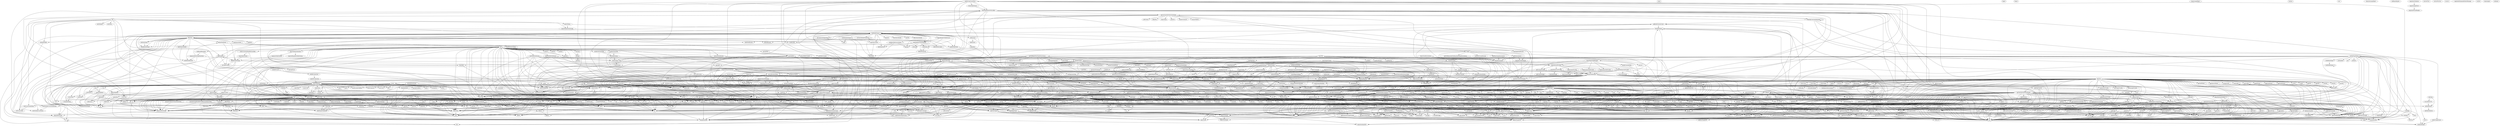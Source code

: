 strict digraph deps {
"_join" [style=solid];
"_sqliteGroupConcatOver" [style=solid];
"abortEdits" [style=solid];
"abortEdits\'" [style=solid];
"addColumn" [style=solid];
"addColumnNullProvider" [style=solid];
"addColumnProvider" [style=solid];
"addColumnWeight" [style=solid];
"agg_" [style=solid];
"aggregate_" [style=solid];
"aggregates" [style=solid];
"allBeamValues" [style=solid];
"allE" [style=solid];
"allFromView_" [style=solid];
"allInGroupExplicitly_" [style=solid];
"allInGroup_" [style=solid];
"allIn_" [style=solid];
"allOf_" [style=solid];
"all_" [style=solid];
"alongsideTable" [style=solid];
"alterTable" [style=solid];
"andE\'" [style=solid];
"anyIn_" [style=solid];
"anyOf_" [style=solid];
"anyOver_" [style=solid];
"any_" [style=solid];
"array" [style=solid];
"arrayDims_" [style=solid];
"arrayLengthUnsafe_" [style=solid];
"arrayLength_" [style=solid];
"arrayLowerUnsafe_" [style=solid];
"arrayLower_" [style=solid];
"arrayOf_" [style=solid];
"arrayUpperUnsafe_" [style=solid];
"arrayUpper_" [style=solid];
"array_" [style=solid];
"as_" [style=solid];
"asc_" [style=solid];
"assertRegistryReady" [style=solid];
"autoMigrate" [style=solid];
"autoSqlValueSyntax" [style=solid];
"avgOver_" [style=solid];
"avg_" [style=solid];
"backendMigrationScript" [style=solid];
"basicSchemaGeneration" [style=solid];
"beamCheckDeserializers" [style=solid];
"beamDeserialize" [style=solid];
"beamDeserializeMaybe" [style=solid];
"beamDeserializer" [style=solid];
"beamMigratableDb" [style=solid];
"beamMigrateDb" [style=solid];
"beamMigrateDbMigration" [style=solid];
"beamMigrateSchemaVersion" [style=solid];
"beamMigrateSqlBackend" [style=solid];
"beamSerializeJSON" [style=solid];
"beamTypeForCustomPg" [style=solid];
"beginNewSchema" [style=solid];
"between_" [style=solid];
"bigint" [style=solid];
"bigserial" [style=solid];
"binOp" [style=solid];
"binOpDefault" [style=solid];
"binary" [style=solid];
"binaryLargeObject" [style=solid];
"bitLength_" [style=solid];
"bool_" [style=solid];
"boolean" [style=solid];
"boundConv" [style=solid];
"bounds_" [style=solid];
"box" [style=solid];
"boxCmp" [style=solid];
"boxGen" [style=solid];
"bringUpToDate" [style=solid];
"bringUpToDateWithHooks" [style=solid];
"buildInnerJoinQuery" [style=solid];
"buildJoinTableSourceQuery" [style=solid];
"buildSelect" [style=solid];
"buildSepBy" [style=solid];
"buildSql92Query\'" [style=solid];
"bytea" [style=solid];
"cast_" [style=solid];
"ceiling_" [style=solid];
"changeBeamRep" [style=solid];
"char" [style=solid];
"charLength_" [style=solid];
"charNoWidthVerification" [style=solid];
"charWidthVerification" [style=solid];
"characterLargeObject" [style=solid];
"checkForBackendTables" [style=solid];
"checkSchema" [style=solid];
"checkedFieldNamed" [style=solid];
"checkedTableModification" [style=solid];
"coalesce_" [style=solid];
"collectChecks" [style=solid];
"combineHsExpr" [style=solid];
"commas" [style=solid];
"commitSchema" [style=solid];
"compOp" [style=solid];
"concat_" [style=solid];
"conflictingConstraint" [style=solid];
"corrOver_" [style=solid];
"corr_" [style=solid];
"countAll_" [style=solid];
"countOver_" [style=solid];
"count_" [style=solid];
"covarPopOver_" [style=solid];
"covarPop_" [style=solid];
"covarSampOver_" [style=solid];
"covarSamp_" [style=solid];
"createEnum" [style=solid];
"createSchema" [style=solid];
"createTable" [style=solid];
"createTableActionProvider" [style=solid];
"createTableWeight" [style=solid];
"cumeDist_" [style=solid];
"currentTimestamp_" [style=solid];
"current_" [style=solid];
"dataDecl" [style=solid];
"databaseTypeDecl" [style=solid];
"date" [style=solid];
"day_" [style=solid];
"dbDecl" [style=solid];
"dbEntityDescriptor" [style=solid];
"dbLenses" [style=solid];
"dbModification" [style=solid];
"dbTypeDecl" [style=solid];
"dblCmp" [style=solid];
"defTblFieldSettings" [style=solid];
"defUnaryFn" [style=solid];
"defaultActionProvider" [style=solid];
"defaultDbSettings" [style=solid];
"defaultFieldName" [style=solid];
"defaultMigratableDbSettings" [style=solid];
"defaultPgValueSyntax" [style=solid];
"defaultProjection" [style=solid];
"defaultTo_" [style=solid];
"defaultUpToDateHooks" [style=solid];
"default_" [style=solid];
"delete" [style=solid];
"deleteBranch" [style=solid];
"deleteReturning" [style=solid];
"denseRank_" [style=solid];
"derivingDecl" [style=solid];
"desc_" [style=solid];
"displayDiff" [style=solid];
"displayLog" [style=solid];
"displayMigrateStatus" [style=solid];
"displayScript" [style=solid];
"displayStatus" [style=solid];
"distinctInGroup_" [style=solid];
"distinct_" [style=solid];
"div_" [style=solid];
"doMigrateDatabase" [style=solid];
"double" [style=solid];
"dropColumn" [style=solid];
"dropColumnNullProvider" [style=solid];
"dropColumnProvider" [style=solid];
"dropColumnWeight" [style=solid];
"dropTable" [style=solid];
"dropTableActionProvider" [style=solid];
"dropTableWeight" [style=solid];
"dumpSchema" [style=solid];
"dumpSqlSelect" [style=solid];
"else_" [style=solid];
"emit" [style=solid];
"emitBuilder" [style=solid];
"emitValue" [style=solid];
"emit\'" [style=solid];
"employeeDbSettings" [style=solid];
"employeeDbSettingsRuleMods" [style=solid];
"employeeTableSchema" [style=solid];
"emptyQb" [style=solid];
"encodePgPoint" [style=solid];
"english" [style=solid];
"ensureBackendTables" [style=solid];
"ensureCommitMsg" [style=solid];
"ensuringNot_" [style=solid];
"entityDbFieldName" [style=solid];
"eraseMigrationType" [style=solid];
"errorOnSchemaMismatch" [style=solid];
"escapeBytea" [style=solid];
"escapeIdentifier" [style=solid];
"escapeString" [style=solid];
"evaluateDatabase" [style=solid];
"everyOver_" [style=solid];
"every_" [style=solid];
"exceptAll_" [style=solid];
"except_" [style=solid];
"excluded" [style=solid];
"exclusive" [style=solid];
"executeMigration" [style=solid];
"executeStatement" [style=solid];
"existsTest" [style=solid];
"exists_" [style=solid];
"exp_" [style=solid];
"expectedEmployeeTableSchema" [style=solid];
"exprWithContext" [style=solid];
"extensionVerification" [style=solid];
"extract_" [style=solid];
"field" [style=solid];
"fieldName" [style=solid];
"fieldNameFunc" [style=solid];
"fieldNamed" [style=solid];
"fieldPath" [style=solid];
"field_" [style=solid];
"filterBeamMigratePreds" [style=solid];
"filterWhere_" [style=solid];
"filterWhere_\'" [style=solid];
"filter_" [style=solid];
"filter_\'" [style=solid];
"finalSolution" [style=solid];
"findURIOpener" [style=solid];
"firstValue_" [style=solid];
"floor_" [style=solid];
"formatSqliteInsert" [style=solid];
"formatSqliteInsertOnConflict" [style=solid];
"frame_" [style=solid];
"fromBound_" [style=solid];
"fromMaybe_" [style=solid];
"fromPgIntegral" [style=solid];
"fromPgOrdering" [style=solid];
"fromPgScientificOrIntegral" [style=solid];
"fromPgSelectLockingClause" [style=solid];
"fromPossiblyNullBool_" [style=solid];
"fromSqlConstraintAttributes" [style=solid];
"fromSqliteCommand" [style=solid];
"fromSqliteExpression" [style=solid];
"from\'" [style=solid];
"funcE" [style=solid];
"functionTy" [style=solid];
"funnyTableSchema" [style=solid];
"genDiff" [style=solid];
"genDiffFromSources" [style=solid];
"getDbConstraints" [style=solid];
"getDbConstraintsForSchemas" [style=solid];
"getFields" [style=solid];
"getLatestLogEntry" [style=solid];
"getPgExtension" [style=solid];
"getPredicatesFromSpec" [style=solid];
"getSchemaCommandsForBackend" [style=solid];
"getStatus" [style=solid];
"gh70OrderByInFirstJoinCausesIncorrectProjection" [style=solid];
"guard_" [style=solid];
"guard_\'" [style=solid];
"hasBackendTables" [style=solid];
"hasColumnConverter" [style=solid];
"haskellSchema" [style=solid];
"heuristicSolver" [style=solid];
"hour_" [style=solid];
"hsActionsToModule" [style=solid];
"hsApApp" [style=solid];
"hsApp" [style=solid];
"hsDerivingInstance" [style=solid];
"hsErrorType" [style=solid];
"hsInstance" [style=solid];
"hsInt" [style=solid];
"hsList" [style=solid];
"hsMaybe" [style=solid];
"hsMkTableName" [style=solid];
"hsOp" [style=solid];
"hsPredicateConverter" [style=solid];
"hsRecCon" [style=solid];
"hsStr" [style=solid];
"hsTableTypeName" [style=solid];
"hsTableVarName" [style=solid];
"hsTuple" [style=solid];
"hsTyCon" [style=solid];
"hsVar" [style=solid];
"hsVarFrom" [style=solid];
"hsVisibleTyApp" [style=solid];
"ifThenElse_" [style=solid];
"if_" [style=solid];
"ignoreAll" [style=solid];
"ignoreTables" [style=solid];
"ilike_" [style=solid];
"importDb" [style=solid];
"importSome" [style=solid];
"importTyNamed" [style=solid];
"importVarNamed" [style=solid];
"inclusive" [style=solid];
"infix" [style=solid];
"infixl" [style=solid];
"infixr" [style=solid];
"initBeamMigrate" [style=solid];
"initDatabase" [style=solid];
"insDataDecl" [style=solid];
"insert" [style=solid];
"insertData" [style=solid];
"insertDefaults" [style=solid];
"insertExpressions" [style=solid];
"insertFrom" [style=solid];
"insertOnly" [style=solid];
"insertReturning" [style=solid];
"insertValues" [style=solid];
"inst" [style=solid];
"int" [style=solid];
"intersectAll_" [style=solid];
"intersect_" [style=solid];
"isEmpty_" [style=solid];
"isFalse_" [style=solid];
"isNotFalse_" [style=solid];
"isNotTrue_" [style=solid];
"isNotUnknown_" [style=solid];
"isSubsetOf_" [style=solid];
"isSupersetOf_" [style=solid];
"isTrue_" [style=solid];
"isUnknown_" [style=solid];
"join" [style=solid];
"joinHaving" [style=solid];
"join_" [style=solid];
"join_\'" [style=solid];
"json" [style=solid];
"jsonNulTest" [style=solid];
"jsonb" [style=solid];
"justOne_" [style=solid];
"l" [style=solid];
"lBound" [style=solid];
"lag1_" [style=solid];
"lagWithDefault_" [style=solid];
"lag_" [style=solid];
"lastValue_" [style=solid];
"lateral_" [style=solid];
"lead1_" [style=solid];
"leadWithDefault_" [style=solid];
"lead_" [style=solid];
"leftJoin" [style=solid];
"leftJoinSingle" [style=solid];
"leftJoin_" [style=solid];
"leftJoin_\'" [style=solid];
"liftIOWithHandle" [style=solid];
"like_" [style=solid];
"limitOffset" [style=solid];
"limitSelectBuilder" [style=solid];
"limit_" [style=solid];
"line" [style=solid];
"lineSegment" [style=solid];
"listBranches" [style=solid];
"listDatabases" [style=solid];
"ln_" [style=solid];
"loadBackend" [style=solid];
"loadBackend\'" [style=solid];
"loadSchema" [style=solid];
"lockAll_" [style=solid];
"locked_" [style=solid];
"lockingAllTablesFor_" [style=solid];
"lockingFor_" [style=solid];
"lookupBranch" [style=solid];
"lookupDb" [style=solid];
"lookupMigration" [style=solid];
"lookupRegistry" [style=solid];
"lookupRegistry\'" [style=solid];
"lookupSchema" [style=solid];
"lookupUserInfo" [style=solid];
"lookup_" [style=solid];
"lowerInc_" [style=solid];
"lowerInf_" [style=solid];
"lower_" [style=solid];
"manyToManyPassthrough_" [style=solid];
"manyToMany_" [style=solid];
"marshalTest" [style=solid];
"marshalTest\'" [style=solid];
"maxOver_" [style=solid];
"max_" [style=solid];
"maybeFieldTypes" [style=solid];
"maybeType" [style=solid];
"measure" [style=solid];
"measureDb\'" [style=solid];
"measuredDbState" [style=solid];
"metadataComment" [style=solid];
"migrateScript" [style=solid];
"migrationArgParser" [style=solid];
"migrationBackend" [style=solid];
"migrationCliOptions" [style=solid];
"migrationDataLoss" [style=solid];
"migrationDecl" [style=solid];
"migrationFormatReader" [style=solid];
"migrationModuleName" [style=solid];
"migrationScriptName" [style=solid];
"migrationStep" [style=solid];
"migrationTypeDecl" [style=solid];
"minOver_" [style=solid];
"min_" [style=solid];
"minutes_" [style=solid];
"mkFieldNames" [style=solid];
"mkFieldsSkeleton" [style=solid];
"mkNumericPrec" [style=solid];
"mkUriOpener" [style=solid];
"mod_" [style=solid];
"modifyCheckedTable" [style=solid];
"modifyEntityName" [style=solid];
"modifyEntitySchema" [style=solid];
"modifyM" [style=solid];
"modifyTable" [style=solid];
"modifyTableFields" [style=solid];
"money" [style=solid];
"month_" [style=solid];
"nationalChar" [style=solid];
"nationalVarchar" [style=solid];
"newBaseBranch" [style=solid];
"newBranch" [style=solid];
"newMigration" [style=solid];
"newMigrationCmd" [style=solid];
"newSchema" [style=solid];
"nextSyntaxStep" [style=solid];
"nextTbl" [style=solid];
"nextTblPfx" [style=solid];
"noBounds_" [style=solid];
"noEmptyIns" [style=solid];
"noOrder_" [style=solid];
"noPartition_" [style=solid];
"normalizePredicates" [style=solid];
"notNull" [style=solid];
"not_" [style=solid];
"now_" [style=solid];
"nrows_" [style=solid];
"nthValue_" [style=solid];
"ntile_" [style=solid];
"nub_" [style=solid];
"nullsFirst_" [style=solid];
"nullsLast_" [style=solid];
"numeric" [style=solid];
"octetLength_" [style=solid];
"offsetSelectBuilder" [style=solid];
"offset_" [style=solid];
"onConflict" [style=solid];
"onConflictDefault" [style=solid];
"onConflictUpdateAll" [style=solid];
"onConflictUpdateInstead" [style=solid];
"oneToManyOptional_" [style=solid];
"oneToMany_" [style=solid];
"oneToMaybe_" [style=solid];
"oneToOne_" [style=solid];
"openDbConnection" [style=solid];
"orderBy" [style=solid];
"orderBy_" [style=solid];
"orderPartitionBy_" [style=solid];
"outerJoin_" [style=solid];
"outerJoin_\'" [style=solid];
"over_" [style=solid];
"p" [style=solid];
"parametricAndFixedNestedBeamsAreEquivalent" [style=solid];
"parametricBeamSchemaGeneration" [style=solid];
"parens" [style=solid];
"parseMetaData" [style=solid];
"parseOneField" [style=solid];
"parsePredicateFetchSourceSpec" [style=solid];
"parseSqliteDataType" [style=solid];
"partitionBy_" [style=solid];
"peekField" [style=solid];
"percentRank_" [style=solid];
"perhaps_" [style=solid];
"pgAddMoney_" [style=solid];
"pgArrayAgg" [style=solid];
"pgArrayAggOver" [style=solid];
"pgArrayToJson" [style=solid];
"pgAvgMoneyOver_" [style=solid];
"pgAvgMoney_" [style=solid];
"pgBigSerialType" [style=solid];
"pgBinAgg" [style=solid];
"pgBinOp" [style=solid];
"pgBoolAnd" [style=solid];
"pgBoolOr" [style=solid];
"pgBoundedEnumSchema" [style=solid];
"pgBoxType" [style=solid];
"pgBuildAction" [style=solid];
"pgByteaType" [style=solid];
"pgCharLength" [style=solid];
"pgChecksForTypeSchema" [style=solid];
"pgCompOp" [style=solid];
"pgCreateEnumActionProvider" [style=solid];
"pgCreateEnumSyntax" [style=solid];
"pgCreateExtension" [style=solid];
"pgCreateExtensionProvider" [style=solid];
"pgCreateExtensionSyntax" [style=solid];
"pgCustomEnumActionProvider" [style=solid];
"pgCustomEnumSchema" [style=solid];
"pgDataTypeFromAtt" [style=solid];
"pgDataTypeJSON" [style=solid];
"pgDebugRenderSyntax" [style=solid];
"pgDivideMoney_" [style=solid];
"pgDivideMoneys_" [style=solid];
"pgDropEnumActionProvider" [style=solid];
"pgDropExtension" [style=solid];
"pgDropExtensionProvider" [style=solid];
"pgDropExtensionSyntax" [style=solid];
"pgDropTypeSyntax" [style=solid];
"pgEnumValueSyntax" [style=solid];
"pgEnumerationTypeFromAtt" [style=solid];
"pgExpandDataType" [style=solid];
"pgExtensionActionProvider" [style=solid];
"pgJoin" [style=solid];
"pgJsonArrayLength" [style=solid];
"pgJsonType" [style=solid];
"pgJsonbPretty" [style=solid];
"pgJsonbSet" [style=solid];
"pgJsonbType" [style=solid];
"pgJsonbUpdate" [style=solid];
"pgLineSegmentType" [style=solid];
"pgLineType" [style=solid];
"pgMatchTypeJSON" [style=solid];
"pgMoney" [style=solid];
"pgMoneyType" [style=solid];
"pgNubBy_" [style=solid];
"pgOptCharSet" [style=solid];
"pgOptNumericPrec" [style=solid];
"pgOptPrec" [style=solid];
"pgParens" [style=solid];
"pgParseEnum" [style=solid];
"pgPointParser" [style=solid];
"pgPointType" [style=solid];
"pgPostFix" [style=solid];
"pgPredConverter" [style=solid];
"pgQuotedIdentifier" [style=solid];
"pgRegex_" [style=solid];
"pgRegexpMatch_" [style=solid];
"pgRegexpReplace_" [style=solid];
"pgRegexpSplitToArray" [style=solid];
"pgRegexpSplitToTable" [style=solid];
"pgRenderSyntax" [style=solid];
"pgRenderSyntaxScript" [style=solid];
"pgScaleMoney_" [style=solid];
"pgSelectSetQuantifierDistinctOn" [style=solid];
"pgSelectStmt" [style=solid];
"pgSepBy" [style=solid];
"pgSerialType" [style=solid];
"pgSimpleMatchSyntax" [style=solid];
"pgSmallSerialType" [style=solid];
"pgStringAgg" [style=solid];
"pgStringAggOver" [style=solid];
"pgSubtractMoney_" [style=solid];
"pgSumMoneyOver_" [style=solid];
"pgSumMoney_" [style=solid];
"pgTableOp" [style=solid];
"pgTestSyntax" [style=solid];
"pgTextType" [style=solid];
"pgTraceStmt" [style=solid];
"pgTraceStmtIO" [style=solid];
"pgTraceStmtIO\'" [style=solid];
"pgTsQueryType" [style=solid];
"pgTsQueryTypeInfo" [style=solid];
"pgTsVectorType" [style=solid];
"pgTsVectorTypeInfo" [style=solid];
"pgTypeToHs" [style=solid];
"pgUnAgg" [style=solid];
"pgUnOp" [style=solid];
"pgUnboundedArrayType" [style=solid];
"pgUnknownDataType" [style=solid];
"pgUnnest" [style=solid];
"pgUnnestArray" [style=solid];
"pgUnnestArrayWithOrdinality" [style=solid];
"pgUnnest\'" [style=solid];
"pgUuidType" [style=solid];
"pk" [style=solid];
"point" [style=solid];
"pointGen" [style=solid];
"position_" [style=solid];
"possiblyNullBool_" [style=solid];
"postFix" [style=solid];
"postgresDataTypeDeserializers" [style=solid];
"postgresUriSyntax" [style=solid];
"predicateDiffExtra" [style=solid];
"predicateDiffMissing" [style=solid];
"predicateFetchSourceBackend" [style=solid];
"predicateSourceWithBackend" [style=solid];
"predsForBackend" [style=solid];
"predsForBackendNamed" [style=solid];
"preserve" [style=solid];
"projOrder" [style=solid];
"project" [style=solid];
"ptCmp" [style=solid];
"qBinOpE" [style=solid];
"qname" [style=solid];
"qnameAsTableName" [style=solid];
"qnameAsText" [style=solid];
"quoteSql" [style=solid];
"quotedIdentifier" [style=solid];
"rLower_" [style=solid];
"rUpper_" [style=solid];
"rangeMerge_" [style=solid];
"range_" [style=solid];
"rank_" [style=solid];
"readSchemaMetaData" [style=solid];
"recordCommit" [style=solid];
"references_" [style=solid];
"references_\'" [style=solid];
"registeredSchemaInfoShortMessage" [style=solid];
"registryHeadCommit" [style=solid];
"registryMigrationGraph" [style=solid];
"registryNewCommitId" [style=solid];
"regrAvgXOver_" [style=solid];
"regrAvgX_" [style=solid];
"regrAvgYOver_" [style=solid];
"regrAvgY_" [style=solid];
"regrCountOver_" [style=solid];
"regrCount_" [style=solid];
"regrInterceptOver_" [style=solid];
"regrIntercept_" [style=solid];
"regrRSquaredOver_" [style=solid];
"regrRSquared_" [style=solid];
"regrSXXOver_" [style=solid];
"regrSXX_" [style=solid];
"regrSXYOver_" [style=solid];
"regrSXY_" [style=solid];
"regrSYYOver_" [style=solid];
"regrSYY_" [style=solid];
"regrSlopeOver_" [style=solid];
"regrSlope_" [style=solid];
"related" [style=solid];
"relatedBy_" [style=solid];
"relatedBy_\'" [style=solid];
"related_" [style=solid];
"renameCheckedEntity" [style=solid];
"renameColumnTo" [style=solid];
"renameDatabase" [style=solid];
"renameModule" [style=solid];
"renameTableTo" [style=solid];
"renamedSchemaModule" [style=solid];
"renderHsSchema" [style=solid];
"renderSql" [style=solid];
"reportDdlErrors" [style=solid];
"reportHintError" [style=solid];
"reproject" [style=solid];
"rescopeQ" [style=solid];
"resolveFormats" [style=solid];
"reusableForCTE" [style=solid];
"reuse" [style=solid];
"rowNumber_" [style=solid];
"ruleBasedRenaming" [style=solid];
"runBeamInterpreter" [style=solid];
"runBeamPostgres" [style=solid];
"runBeamPostgresDebug" [style=solid];
"runBeamSqlite" [style=solid];
"runBeamSqliteDebug" [style=solid];
"runDelete" [style=solid];
"runDeleteReturning" [style=solid];
"runInsert" [style=solid];
"runInsertReturning" [style=solid];
"runInsertReturningList" [style=solid];
"runMigrationSilenced" [style=solid];
"runMigrationSteps" [style=solid];
"runPgDeleteReturningList" [style=solid];
"runPgInsertReturningList" [style=solid];
"runPgRowReader" [style=solid];
"runPgUpdateReturningList" [style=solid];
"runQueryReturning" [style=solid];
"runSelect" [style=solid];
"runSelectReturningList" [style=solid];
"runSelectReturningOne" [style=solid];
"runSimpleMigration" [style=solid];
"runSqliteInsert" [style=solid];
"runUpdate" [style=solid];
"runUpdateReturning" [style=solid];
"save" [style=solid];
"save\'" [style=solid];
"sbContainsSetOperation" [style=solid];
"sbProj" [style=solid];
"schemaFilePath" [style=solid];
"schemaFilePathForBackend" [style=solid];
"schemaModuleName" [style=solid];
"schemaScriptName" [style=solid];
"seconds_" [style=solid];
"select" [style=solid];
"selectBuilderToQueryBuilder" [style=solid];
"selectBuilderToTableSource" [style=solid];
"selectCombinators" [style=solid];
"selectMock" [style=solid];
"selectWith" [style=solid];
"selecting" [style=solid];
"selfJoin" [style=solid];
"serial" [style=solid];
"serializePrecAndDecimal" [style=solid];
"set" [style=solid];
"setEntityName" [style=solid];
"setEntitySchema" [style=solid];
"setFieldsTo" [style=solid];
"setSelectBuilderProjection" [style=solid];
"sha256" [style=solid];
"sha256\'" [style=solid];
"showCommands" [style=solid];
"showCommit" [style=solid];
"showDatabase" [style=solid];
"showMigrationFormats" [style=solid];
"showSimpleSchema" [style=solid];
"similarTo_" [style=solid];
"simpleJoin" [style=solid];
"simpleMigration" [style=solid];
"simpleSchema" [style=solid];
"simpleSelect" [style=solid];
"simpleWhere" [style=solid];
"smallint" [style=solid];
"smallserial" [style=solid];
"solvedState" [style=solid];
"someOver_" [style=solid];
"some_" [style=solid];
"spaces" [style=solid];
"sql2003BinaryAndVarBinaryDataTypeDeserializers" [style=solid];
"sql2008BigIntDataTypeDeserializers" [style=solid];
"sql92Deserializers" [style=solid];
"sql92HsPredicateConverters" [style=solid];
"sql99DataTypeDeserializers" [style=solid];
"sqlBinOp" [style=solid];
"sqlBool_" [style=solid];
"sqlCompOp" [style=solid];
"sqlConstraintAttributesSerialized" [style=solid];
"sqlFuncOp" [style=solid];
"sqlNot_" [style=solid];
"sqlOptCharSet" [style=solid];
"sqlOptNumericPrec" [style=solid];
"sqlOptPrec" [style=solid];
"sqlPostFixOp" [style=solid];
"sqlUnOp" [style=solid];
"sqliteBigInt" [style=solid];
"sqliteBigIntType" [style=solid];
"sqliteBlob" [style=solid];
"sqliteBlobType" [style=solid];
"sqliteDataTypeDeserializers" [style=solid];
"sqliteEscape" [style=solid];
"sqliteExpressionSerialized" [style=solid];
"sqliteExtract" [style=solid];
"sqliteGroupConcat" [style=solid];
"sqliteGroupConcatOver" [style=solid];
"sqliteOptCharSet" [style=solid];
"sqliteOptNumericPrec" [style=solid];
"sqliteOptPrec" [style=solid];
"sqlitePredConverter" [style=solid];
"sqliteRenderSyntaxScript" [style=solid];
"sqliteSerialType" [style=solid];
"sqliteText" [style=solid];
"sqliteTextType" [style=solid];
"sqliteTypeToHs" [style=solid];
"sqliteUriSyntax" [style=solid];
"sqrt_" [style=solid];
"stddevPopOver_" [style=solid];
"stddevPop_" [style=solid];
"stddevSampOver_" [style=solid];
"stddevSamp_" [style=solid];
"stepNames" [style=solid];
"strftimeSyntax" [style=solid];
"subquery_" [style=solid];
"subselect_" [style=solid];
"sumOver_" [style=solid];
"sum_" [style=solid];
"tableEquality" [style=solid];
"tableFieldsToExpressions" [style=solid];
"tableLenses" [style=solid];
"tableLenses\'" [style=solid];
"tableModification" [style=solid];
"tableNameFromEntity" [style=solid];
"tableOp" [style=solid];
"tableValuesNeeded" [style=solid];
"table_" [style=solid];
"testDatabase" [style=solid];
"testExceptValues" [style=solid];
"testFunction" [style=solid];
"testInRowValues" [style=solid];
"testInsertReturningColumnOrder" [style=solid];
"testPgArrayToJSON" [style=solid];
"testReturningMany" [style=solid];
"testUuidFunction" [style=solid];
"testVerifySchema" [style=solid];
"tests" [style=solid];
"text" [style=solid];
"textGen" [style=solid];
"then_" [style=solid];
"then_\'" [style=solid];
"time" [style=solid];
"timestamp" [style=solid];
"timestamptz" [style=solid];
"toNewValue" [style=solid];
"toOldValue" [style=solid];
"toTsQuery" [style=solid];
"toTsVector" [style=solid];
"toUpdatedValue" [style=solid];
"toUpdatedValueMaybe" [style=solid];
"to\'" [style=solid];
"trim_" [style=solid];
"trivialHsConverter" [style=solid];
"tsquery" [style=solid];
"tsvector" [style=solid];
"tyApp" [style=solid];
"tyConNamed" [style=solid];
"tyParens" [style=solid];
"tyTuple" [style=solid];
"tyVarNamed" [style=solid];
"uBound" [style=solid];
"unAgg" [style=solid];
"unCamelCase" [style=solid];
"unCamelCaseSel" [style=solid];
"unCheckDatabase" [style=solid];
"unOp" [style=solid];
"unbounded" [style=solid];
"unboundedArray" [style=solid];
"unbounded_" [style=solid];
"underscoresAreHandledGracefully" [style=solid];
"unionAll_" [style=solid];
"union_" [style=solid];
"unique" [style=solid];
"unique_" [style=solid];
"unknownAs_" [style=solid];
"unqual" [style=solid];
"unsafeRetype" [style=solid];
"upDown" [style=solid];
"update" [style=solid];
"updateBranch" [style=solid];
"updateCurrent" [style=solid];
"updateImpl" [style=solid];
"updateMock" [style=solid];
"updateNullable" [style=solid];
"updateReturning" [style=solid];
"updateRow" [style=solid];
"updateRow\'" [style=solid];
"updateSchemaToCurrent" [style=solid];
"updateTable" [style=solid];
"updateTableImpl" [style=solid];
"updateTableRow" [style=solid];
"updateTableRow\'" [style=solid];
"updateTable\'" [style=solid];
"update\'" [style=solid];
"updatingRegistry" [style=solid];
"upperInc_" [style=solid];
"upperInf_" [style=solid];
"upper_" [style=solid];
"userInfoCommitter" [style=solid];
"uuid" [style=solid];
"uuidGen" [style=solid];
"uuidToFileName" [style=solid];
"valueExpr_" [style=solid];
"values_" [style=solid];
"varPopOver_" [style=solid];
"varPop_" [style=solid];
"varSampOver_" [style=solid];
"varSamp_" [style=solid];
"varbinary" [style=solid];
"varchar" [style=solid];
"verifiesNoPrimaryKey" [style=solid];
"verifiesPrimaryKey" [style=solid];
"verifySchema" [style=solid];
"withConstrainedFields" [style=solid];
"withConstraints" [style=solid];
"withDbConnection" [style=solid];
"withDbFromUri" [style=solid];
"withDbModification" [style=solid];
"withLocks_" [style=solid];
"withMetadata" [style=solid];
"withNullableConstrainedFields" [style=solid];
"withNullableConstraints" [style=solid];
"withPgDebug" [style=solid];
"withPkDbChecked" [style=solid];
"withPlaceholders" [style=solid];
"withRegistry" [style=solid];
"withTableModification" [style=solid];
"withTestDb" [style=solid];
"withTestPostgres" [style=solid];
"withWindow_" [style=solid];
"withoutIdx" [style=solid];
"withoutKey" [style=solid];
"withoutKeys" [style=solid];
"withoutMetadata" [style=solid];
"withoutPkDbChecked" [style=solid];
"writeHsSchema" [style=solid];
"writeHsSchemaFile" [style=solid];
"writeMigration" [style=solid];
"writeMigrationScript" [style=solid];
"writeSchema" [style=solid];
"writeSchemaFile" [style=solid];
"year_" [style=solid];
"" -> "insertValues";
"" -> "leftJoin";
"" -> "onConflictUpdateAll";
"" -> "onConflictUpdateInstead";
"" -> "runInsertReturningList";
"" -> "updateTable";
"_join" -> "binOp";
"_join" -> "commas";
"_join" -> "compOp";
"_join" -> "else_";
"_join" -> "emit";
"_join" -> "emitValue";
"_join" -> "fromSqliteExpression";
"_join" -> "parens";
"_join" -> "postFix";
"_join" -> "quotedIdentifier";
"_join" -> "select";
"_join" -> "spaces";
"_join" -> "sqliteExtract";
"_join" -> "unOp";
"_sqliteGroupConcatOver" -> "commas";
"_sqliteGroupConcatOver" -> "emit";
"_sqliteGroupConcatOver" -> "emitValue";
"_sqliteGroupConcatOver" -> "formatSqliteInsert";
"_sqliteGroupConcatOver" -> "formatSqliteInsertOnConflict";
"_sqliteGroupConcatOver" -> "fromSqliteCommand";
"_sqliteGroupConcatOver" -> "fromSqliteExpression";
"_sqliteGroupConcatOver" -> "parens";
"_sqliteGroupConcatOver" -> "quotedIdentifier";
"_sqliteGroupConcatOver" -> "sqliteBigIntType";
"_sqliteGroupConcatOver" -> "sqliteBlobType";
"_sqliteGroupConcatOver" -> "sqliteEscape";
"_sqliteGroupConcatOver" -> "sqliteRenderSyntaxScript";
"_sqliteGroupConcatOver" -> "sqliteSerialType";
"_sqliteGroupConcatOver" -> "sqliteTextType";
"_sqliteGroupConcatOver" -> "withPlaceholders";
"abortEdits" -> "abortEdits\'";
"abortEdits" -> "updatingRegistry";
"abortEdits\'" -> "collectChecks";
"abortEdits\'" -> "sha256\'";
"addColumnNullProvider" -> "qnameAsTableName";
"addColumnNullProvider" -> "qnameAsText";
"addColumnProvider" -> "addColumnWeight";
"addColumnProvider" -> "ensuringNot_";
"addColumnProvider" -> "p";
"addColumnProvider" -> "qnameAsTableName";
"addColumnProvider" -> "qnameAsText";
"aggregate_" -> "changeBeamRep";
"aggregate_" -> "p";
"aggregates" -> "aggregate_";
"aggregates" -> "all_";
"aggregates" -> "as_";
"aggregates" -> "charLength_";
"aggregates" -> "employeeDbSettings";
"aggregates" -> "filter_";
"aggregates" -> "fromMaybe_";
"aggregates" -> "guard_";
"aggregates" -> "l";
"aggregates" -> "limit_";
"aggregates" -> "max_";
"aggregates" -> "relatedBy_";
"aggregates" -> "selectMock";
"allFromView_" -> "tableFieldsToExpressions";
"all_" -> "tableFieldsToExpressions";
"alongsideTable" -> "changeBeamRep";
"alterTable" -> "changeBeamRep";
"alterTable" -> "fieldName";
"alterTable" -> "upDown";
"any_" -> "allInGroup_";
"any_" -> "anyOver_";
"arrayDims_" -> "emit";
"arrayDims_" -> "text";
"arrayLengthUnsafe_" -> "emit";
"arrayLength_" -> "arrayLengthUnsafe_";
"arrayLength_" -> "unsafeRetype";
"arrayLowerUnsafe_" -> "emit";
"arrayLower_" -> "arrayLowerUnsafe_";
"arrayLower_" -> "unsafeRetype";
"arrayOf_" -> "emit";
"arrayOf_" -> "subquery_";
"arrayUpperUnsafe_" -> "emit";
"arrayUpper_" -> "arrayUpperUnsafe_";
"arrayUpper_" -> "unsafeRetype";
"array_" -> "emit";
"array_" -> "pgSepBy";
"as_" -> "changeBeamRep";
"as_" -> "withConstrainedFields";
"as_" -> "withNullableConstrainedFields";
"autoMigrate" -> "collectChecks";
"autoMigrate" -> "finalSolution";
"autoMigrate" -> "heuristicSolver";
"autoSqlValueSyntax" -> "delete";
"autoSqlValueSyntax" -> "insert";
"autoSqlValueSyntax" -> "insertValues";
"autoSqlValueSyntax" -> "leftJoin";
"autoSqlValueSyntax" -> "select";
"autoSqlValueSyntax" -> "update";
"avg_" -> "allInGroup_";
"avg_" -> "avgOver_";
"backendMigrationScript" -> "migrateScript";
"backendMigrationScript" -> "migrationStep";
"basicSchemaGeneration" -> "employeeTableSchema";
"basicSchemaGeneration" -> "expectedEmployeeTableSchema";
"beamCheckDeserializers" -> "beamDeserialize";
"beamCheckDeserializers" -> "beamDeserializer";
"beamCheckDeserializers" -> "defaultMigratableDbSettings";
"beamDeserializeMaybe" -> "beamDeserialize";
"beamMigratableDb" -> "beamMigrateDbMigration";
"beamMigratableDb" -> "runMigrationSilenced";
"beamMigrateDb" -> "beamMigratableDb";
"beamMigrateDb" -> "unCheckDatabase";
"beamMigrateDbMigration" -> "createTable";
"beamMigrateDbMigration" -> "field";
"beamMigrateDbMigration" -> "int";
"beamMigrateDbMigration" -> "notNull";
"beamMigrateDbMigration" -> "timestamp";
"beamMigrateDbMigration" -> "varchar";
"beamMigrateSqlBackend" -> "addColumnNullProvider";
"beamMigrateSqlBackend" -> "addColumnProvider";
"beamMigrateSqlBackend" -> "createTableActionProvider";
"beamMigrateSqlBackend" -> "defaultActionProvider";
"beamMigrateSqlBackend" -> "dropColumnNullProvider";
"beamMigrateSqlBackend" -> "dropTableActionProvider";
"beamMigrateSqlBackend" -> "ensuringNot_";
"beamMigrateSqlBackend" -> "finalSolution";
"beamMigrateSqlBackend" -> "heuristicSolver";
"beamMigrateSqlBackend" -> "justOne_";
"beamMigrateSqlBackend" -> "measure";
"beamTypeForCustomPg" -> "liftIOWithHandle";
"beamTypeForCustomPg" -> "pgRenderSyntax";
"beginNewSchema" -> "assertRegistryReady";
"beginNewSchema" -> "hsActionsToModule";
"beginNewSchema" -> "lookupSchema";
"beginNewSchema" -> "parsePredicateFetchSourceSpec";
"beginNewSchema" -> "renamedSchemaModule";
"beginNewSchema" -> "renderHsSchema";
"beginNewSchema" -> "schemaModuleName";
"beginNewSchema" -> "sha256";
"beginNewSchema" -> "updatingRegistry";
"beginNewSchema" -> "withoutMetadata";
"between_" -> "allBeamValues";
"between_" -> "between_";
"between_" -> "max_";
"between_" -> "min_";
"bigserial" -> "arrayDims_";
"bigserial" -> "arrayLengthUnsafe_";
"bigserial" -> "arrayLength_";
"bigserial" -> "arrayLowerUnsafe_";
"bigserial" -> "arrayLower_";
"bigserial" -> "arrayOf_";
"bigserial" -> "arrayUpperUnsafe_";
"bigserial" -> "arrayUpper_";
"bigserial" -> "array_";
"bigserial" -> "english";
"bigserial" -> "exclusive";
"bigserial" -> "funcE";
"bigserial" -> "ilike_";
"bigserial" -> "inclusive";
"bigserial" -> "isEmpty_";
"bigserial" -> "isSubsetOf_";
"bigserial" -> "isSupersetOf_";
"bigserial" -> "lowerInc_";
"bigserial" -> "lowerInf_";
"bigserial" -> "now_";
"bigserial" -> "pgAddMoney_";
"bigserial" -> "pgArrayAgg";
"bigserial" -> "pgArrayAggOver";
"bigserial" -> "pgArrayToJson";
"bigserial" -> "pgAvgMoneyOver_";
"bigserial" -> "pgAvgMoney_";
"bigserial" -> "pgBoolAnd";
"bigserial" -> "pgBoolOr";
"bigserial" -> "pgDivideMoney_";
"bigserial" -> "pgDivideMoneys_";
"bigserial" -> "pgJsonArrayLength";
"bigserial" -> "pgJsonbPretty";
"bigserial" -> "pgJsonbSet";
"bigserial" -> "pgJsonbUpdate";
"bigserial" -> "pgMoney";
"bigserial" -> "pgNubBy_";
"bigserial" -> "pgRegex_";
"bigserial" -> "pgRegexpMatch_";
"bigserial" -> "pgRegexpReplace_";
"bigserial" -> "pgRegexpSplitToArray";
"bigserial" -> "pgRegexpSplitToTable";
"bigserial" -> "pgScaleMoney_";
"bigserial" -> "pgStringAgg";
"bigserial" -> "pgStringAggOver";
"bigserial" -> "pgSubtractMoney_";
"bigserial" -> "pgSumMoneyOver_";
"bigserial" -> "pgSumMoney_";
"bigserial" -> "pgUnnest";
"bigserial" -> "pgUnnestArray";
"bigserial" -> "pgUnnestArrayWithOrdinality";
"bigserial" -> "rLower_";
"bigserial" -> "rUpper_";
"bigserial" -> "rangeMerge_";
"bigserial" -> "range_";
"bigserial" -> "serial";
"bigserial" -> "text";
"bigserial" -> "toTsQuery";
"bigserial" -> "toTsVector";
"bigserial" -> "unbounded";
"bigserial" -> "upperInc_";
"bigserial" -> "upperInf_";
"bigserial" -> "withoutIdx";
"bigserial" -> "withoutKey";
"bigserial" -> "withoutKeys";
"binOp" -> "emit";
"binOp" -> "fromSqliteExpression";
"binOp" -> "parens";
"binOpDefault" -> "binOpDefault";
"binOpDefault" -> "pgBinOp";
"bool_" -> "ifThenElse_";
"boundConv" -> "emit";
"boundConv" -> "escapeIdentifier";
"boundConv" -> "lBound";
"boundConv" -> "pgParens";
"boundConv" -> "pgSepBy";
"boundConv" -> "uBound";
"box" -> "pgBoxType";
"box" -> "pgSmallSerialType";
"boxCmp" -> "ptCmp";
"boxGen" -> "pointGen";
"bringUpToDate" -> "bringUpToDateWithHooks";
"bringUpToDate" -> "defaultUpToDateHooks";
"bringUpToDateWithHooks" -> "all_";
"bringUpToDateWithHooks" -> "beamMigrateDb";
"bringUpToDateWithHooks" -> "currentTimestamp_";
"bringUpToDateWithHooks" -> "ensureBackendTables";
"bringUpToDateWithHooks" -> "executeMigration";
"bringUpToDateWithHooks" -> "insert";
"bringUpToDateWithHooks" -> "insertExpressions";
"bringUpToDateWithHooks" -> "migrationDataLoss";
"bringUpToDateWithHooks" -> "runInsert";
"bringUpToDateWithHooks" -> "runMigrationSteps";
"bringUpToDateWithHooks" -> "runSelectReturningList";
"bringUpToDateWithHooks" -> "select";
"buildInnerJoinQuery" -> "andE\'";
"buildInnerJoinQuery" -> "exprWithContext";
"buildInnerJoinQuery" -> "from\'";
"buildInnerJoinQuery" -> "nextTblPfx";
"buildJoinTableSourceQuery" -> "fieldNameFunc";
"buildJoinTableSourceQuery" -> "from\'";
"buildJoinTableSourceQuery" -> "reproject";
"buildSelect" -> "buildSelect";
"buildSelect" -> "defaultProjection";
"buildSepBy" -> "buildSepBy";
"buildSql92Query\'" -> "andE\'";
"buildSql92Query\'" -> "buildInnerJoinQuery";
"buildSql92Query\'" -> "buildJoinTableSourceQuery";
"buildSql92Query\'" -> "buildSelect";
"buildSql92Query\'" -> "buildSql92Query\'";
"buildSql92Query\'" -> "dbLenses";
"buildSql92Query\'" -> "dbModification";
"buildSql92Query\'" -> "defTblFieldSettings";
"buildSql92Query\'" -> "defaultDbSettings";
"buildSql92Query\'" -> "emptyQb";
"buildSql92Query\'" -> "exprWithContext";
"buildSql92Query\'" -> "fieldName";
"buildSql92Query\'" -> "fieldNameFunc";
"buildSql92Query\'" -> "fieldNamed";
"buildSql92Query\'" -> "from\'";
"buildSql92Query\'" -> "limitSelectBuilder";
"buildSql92Query\'" -> "modifyEntityName";
"buildSql92Query\'" -> "modifyTable";
"buildSql92Query\'" -> "modifyTableFields";
"buildSql92Query\'" -> "nextTbl";
"buildSql92Query\'" -> "nextTblPfx";
"buildSql92Query\'" -> "offsetSelectBuilder";
"buildSql92Query\'" -> "p";
"buildSql92Query\'" -> "pk";
"buildSql92Query\'" -> "projOrder";
"buildSql92Query\'" -> "reproject";
"buildSql92Query\'" -> "sbContainsSetOperation";
"buildSql92Query\'" -> "sbProj";
"buildSql92Query\'" -> "selectBuilderToQueryBuilder";
"buildSql92Query\'" -> "selectBuilderToTableSource";
"buildSql92Query\'" -> "setEntityName";
"buildSql92Query\'" -> "setSelectBuilderProjection";
"buildSql92Query\'" -> "tableLenses";
"buildSql92Query\'" -> "tableModification";
"buildSql92Query\'" -> "withDbModification";
"buildSql92Query\'" -> "withTableModification";
"bytea" -> "pgByteaType";
"charLength_" -> "text";
"charNoWidthVerification" -> "createTable";
"charNoWidthVerification" -> "executeMigration";
"charNoWidthVerification" -> "field";
"charNoWidthVerification" -> "migrationBackend";
"charNoWidthVerification" -> "notNull";
"charNoWidthVerification" -> "runBeamPostgres";
"charNoWidthVerification" -> "verifySchema";
"charNoWidthVerification" -> "withTestPostgres";
"charWidthVerification" -> "createTable";
"charWidthVerification" -> "executeMigration";
"charWidthVerification" -> "field";
"charWidthVerification" -> "migrationBackend";
"charWidthVerification" -> "notNull";
"charWidthVerification" -> "runBeamPostgres";
"charWidthVerification" -> "verifySchema";
"charWidthVerification" -> "withTestPostgres";
"checkForBackendTables" -> "buildSepBy";
"checkForBackendTables" -> "p";
"checkForBackendTables" -> "quoteSql";
"checkSchema" -> "collectChecks";
"checkedFieldNamed" -> "checkedFieldNamed";
"checkedFieldNamed" -> "fieldName";
"checkedTableModification" -> "p";
"collectChecks" -> "allBeamValues";
"collectChecks" -> "fieldName";
"collectChecks" -> "qname";
"commas" -> "emit";
"commitSchema" -> "abortEdits\'";
"commitSchema" -> "collectChecks";
"commitSchema" -> "ensureCommitMsg";
"commitSchema" -> "loadBackend\'";
"commitSchema" -> "loadSchema";
"commitSchema" -> "lookupBranch";
"commitSchema" -> "newSchema";
"commitSchema" -> "normalizePredicates";
"commitSchema" -> "predsForBackend";
"commitSchema" -> "readSchemaMetaData";
"commitSchema" -> "registryHeadCommit";
"commitSchema" -> "registryNewCommitId";
"commitSchema" -> "renamedSchemaModule";
"commitSchema" -> "schemaModuleName";
"commitSchema" -> "sha256";
"commitSchema" -> "updateBranch";
"commitSchema" -> "updatingRegistry";
"commitSchema" -> "withoutMetadata";
"commitSchema" -> "writeHsSchemaFile";
"compOp" -> "emit";
"compOp" -> "fromSqliteExpression";
"compOp" -> "parens";
"concat_" -> "allIn_";
"concat_" -> "allOf_";
"concat_" -> "anyIn_";
"concat_" -> "anyOf_";
"concat_" -> "between_";
"concat_" -> "fromPossiblyNullBool_";
"concat_" -> "isFalse_";
"concat_" -> "isNotFalse_";
"concat_" -> "isNotTrue_";
"concat_" -> "isNotUnknown_";
"concat_" -> "isTrue_";
"concat_" -> "isUnknown_";
"concat_" -> "possiblyNullBool_";
"concat_" -> "sqlBool_";
"concat_" -> "unknownAs_";
"conflictingConstraint" -> "emit";
"conflictingConstraint" -> "pgQuotedIdentifier";
"corr_" -> "allInGroup_";
"corr_" -> "regrSlopeOver_";
"covarPop_" -> "allInGroup_";
"covarPop_" -> "covarSampOver_";
"covarSamp_" -> "allInGroup_";
"covarSamp_" -> "corrOver_";
"createEnum" -> "pgChecksForTypeSchema";
"createEnum" -> "pgCreateEnumSyntax";
"createEnum" -> "pgDataTypeJSON";
"createEnum" -> "pgDropTypeSyntax";
"createEnum" -> "pgQuotedIdentifier";
"createEnum" -> "upDown";
"createSchema" -> "simpleSchema";
"createTable" -> "allBeamValues";
"createTable" -> "changeBeamRep";
"createTable" -> "upDown";
"createTableActionProvider" -> "createTableWeight";
"createTableActionProvider" -> "ensuringNot_";
"createTableActionProvider" -> "justOne_";
"createTableActionProvider" -> "p";
"createTableActionProvider" -> "qnameAsTableName";
"createTableActionProvider" -> "qnameAsText";
"currentTimestamp_" -> "text";
"databaseTypeDecl" -> "dataDecl";
"databaseTypeDecl" -> "derivingDecl";
"databaseTypeDecl" -> "entityDbFieldName";
"dbDecl" -> "hsApp";
"dbDecl" -> "hsTuple";
"dbDecl" -> "hsVar";
"dbDecl" -> "hsVarFrom";
"dbDecl" -> "hsVisibleTyApp";
"dbDecl" -> "tyVarNamed";
"dbEntityDescriptor" -> "p";
"dbLenses" -> "allBeamValues";
"dbLenses" -> "alongsideTable";
"dbLenses" -> "changeBeamRep";
"dbLenses" -> "dbEntityDescriptor";
"dbLenses" -> "dbModification";
"dbLenses" -> "defTblFieldSettings";
"dbLenses" -> "defaultDbSettings";
"dbLenses" -> "defaultFieldName";
"dbLenses" -> "fieldName";
"dbLenses" -> "fieldNamed";
"dbLenses" -> "fieldPath";
"dbLenses" -> "modifyEntityName";
"dbLenses" -> "modifyEntitySchema";
"dbLenses" -> "modifyTable";
"dbLenses" -> "modifyTableFields";
"dbLenses" -> "pk";
"dbLenses" -> "setEntityName";
"dbLenses" -> "setEntitySchema";
"dbLenses" -> "tableModification";
"dbLenses" -> "tableValuesNeeded";
"dbLenses" -> "withConstrainedFields";
"dbLenses" -> "withConstraints";
"dbLenses" -> "withDbModification";
"dbLenses" -> "withNullableConstrainedFields";
"dbLenses" -> "withNullableConstraints";
"dbLenses" -> "withTableModification";
"dbTypeDecl" -> "tyApp";
"dbTypeDecl" -> "tyConNamed";
"dbTypeDecl" -> "tyVarNamed";
"defTblFieldSettings" -> "changeBeamRep";
"defTblFieldSettings" -> "field";
"defTblFieldSettings" -> "p";
"defTblFieldSettings" -> "to\'";
"defTblFieldSettings" -> "unCamelCaseSel";
"defUnaryFn" -> "emit";
"defaultActionProvider" -> "addColumnNullProvider";
"defaultActionProvider" -> "addColumnProvider";
"defaultActionProvider" -> "createTableActionProvider";
"defaultActionProvider" -> "dropColumnNullProvider";
"defaultActionProvider" -> "dropColumnProvider";
"defaultActionProvider" -> "dropTableActionProvider";
"defaultDbSettings" -> "to\'";
"defaultFieldName" -> "tests";
"defaultFieldName" -> "unCamelCaseSel";
"defaultMigratableDbSettings" -> "p";
"defaultPgValueSyntax" -> "defaultPgValueSyntax";
"defaultPgValueSyntax" -> "pgBuildAction";
"defaultProjection" -> "nextTblPfx";
"defaultProjection" -> "project";
"delete" -> "changeBeamRep";
"delete" -> "fieldName";
"delete" -> "tableNameFromEntity";
"deleteBranch" -> "updatingRegistry";
"deleteReturning" -> "changeBeamRep";
"deleteReturning" -> "delete";
"deleteReturning" -> "emit";
"deleteReturning" -> "pgSepBy";
"deleteReturning" -> "project";
"desc_" -> "changeBeamRep";
"displayDiff" -> "displayScript";
"displayDiff" -> "genDiff";
"displayDiff" -> "lookupRegistry";
"displayDiff" -> "predicateDiffExtra";
"displayDiff" -> "predicateDiffMissing";
"displayLog" -> "all_";
"displayLog" -> "beamMigrateDb";
"displayLog" -> "desc_";
"displayLog" -> "loadBackend";
"displayLog" -> "lookupRegistry";
"displayLog" -> "lookupSchema";
"displayLog" -> "orderBy_";
"displayLog" -> "runSelectReturningList";
"displayLog" -> "select";
"displayLog" -> "showCommit";
"displayMigrateStatus" -> "lookupSchema";
"displayMigrateStatus" -> "registryHeadCommit";
"displayMigrateStatus" -> "showCommit";
"displayMigrateStatus" -> "timestamp";
"displayScript" -> "finalSolution";
"displayScript" -> "heuristicSolver";
"displayScript" -> "loadBackend\'";
"displayStatus" -> "displayMigrateStatus";
"displayStatus" -> "getStatus";
"displayStatus" -> "lookupRegistry";
"div_" -> "div_";
"div_" -> "mod_";
"div_" -> "qBinOpE";
"doMigrateDatabase" -> "getSchemaCommandsForBackend";
"doMigrateDatabase" -> "getStatus";
"doMigrateDatabase" -> "loadBackend";
"doMigrateDatabase" -> "lookupDb";
"doMigrateDatabase" -> "lookupRegistry";
"doMigrateDatabase" -> "lookupSchema";
"doMigrateDatabase" -> "registryHeadCommit";
"doMigrateDatabase" -> "registryMigrationGraph";
"doMigrateDatabase" -> "showCommands";
"dropColumnNullProvider" -> "qnameAsTableName";
"dropColumnNullProvider" -> "qnameAsText";
"dropColumnProvider" -> "dropColumnWeight";
"dropColumnProvider" -> "qnameAsTableName";
"dropColumnProvider" -> "qnameAsText";
"dropTable" -> "tableNameFromEntity";
"dropTable" -> "upDown";
"dropTableActionProvider" -> "dropTableWeight";
"dropTableActionProvider" -> "ensuringNot_";
"dropTableActionProvider" -> "qnameAsTableName";
"dropTableActionProvider" -> "qnameAsText";
"dumpSchema" -> "loadBackend\'";
"dumpSqlSelect" -> "renderSql";
"dumpSqlSelect" -> "select";
"employeeDbSettings" -> "defaultDbSettings";
"employeeDbSettingsRuleMods" -> "defaultDbSettings";
"employeeDbSettingsRuleMods" -> "defaultFieldName";
"employeeDbSettingsRuleMods" -> "field";
"employeeDbSettingsRuleMods" -> "withDbModification";
"employeeTableSchema" -> "defTblFieldSettings";
"encodePgPoint" -> "emitBuilder";
"encodePgPoint" -> "encodePgPoint";
"encodePgPoint" -> "field";
"encodePgPoint" -> "pgPointParser";
"ensureBackendTables" -> "aggregate_";
"ensureBackendTables" -> "all_";
"ensureBackendTables" -> "as_";
"ensureBackendTables" -> "beamMigrateDb";
"ensureBackendTables" -> "beamMigrateDbMigration";
"ensureBackendTables" -> "beamMigrateSchemaVersion";
"ensureBackendTables" -> "checkForBackendTables";
"ensureBackendTables" -> "countAll_";
"ensureBackendTables" -> "createSchema";
"ensureBackendTables" -> "executeMigration";
"ensureBackendTables" -> "max_";
"ensureBackendTables" -> "p";
"ensureBackendTables" -> "runSelectReturningOne";
"ensureBackendTables" -> "select";
"ensureBackendTables" -> "updateSchemaToCurrent";
"ensureCommitMsg" -> "time";
"errorOnSchemaMismatch" -> "createTable";
"errorOnSchemaMismatch" -> "executeMigration";
"errorOnSchemaMismatch" -> "field";
"errorOnSchemaMismatch" -> "insert";
"errorOnSchemaMismatch" -> "insertValues";
"errorOnSchemaMismatch" -> "int";
"errorOnSchemaMismatch" -> "notNull";
"errorOnSchemaMismatch" -> "runBeamPostgres";
"errorOnSchemaMismatch" -> "runInsertReturningList";
"errorOnSchemaMismatch" -> "runMigrationSilenced";
"errorOnSchemaMismatch" -> "unCheckDatabase";
"errorOnSchemaMismatch" -> "varchar";
"errorOnSchemaMismatch" -> "withTestPostgres";
"every_" -> "allInGroup_";
"every_" -> "everyOver_";
"excluded" -> "changeBeamRep";
"excluded" -> "getDbConstraints";
"excluded" -> "migrateScript";
"excluded" -> "migrationBackend";
"excluded" -> "sqliteBigInt";
"excluded" -> "sqliteBlob";
"excluded" -> "sqlitePredConverter";
"excluded" -> "sqliteText";
"excluded" -> "sqliteTypeToHs";
"excluded" -> "writeMigrationScript";
"executeStatement" -> "pgRenderSyntax";
"existsTest" -> "all_";
"existsTest" -> "as_";
"existsTest" -> "employeeDbSettings";
"existsTest" -> "exists_";
"existsTest" -> "guard_";
"existsTest" -> "not_";
"existsTest" -> "selectMock";
"exprWithContext" -> "nextTblPfx";
"extensionVerification" -> "executeMigration";
"extensionVerification" -> "migrationBackend";
"extensionVerification" -> "pgCreateExtension";
"extensionVerification" -> "runBeamPostgres";
"extensionVerification" -> "verifySchema";
"extensionVerification" -> "withTestPostgres";
"extract_" -> "field";
"fieldNamed" -> "changeBeamRep";
"fieldNamed" -> "defTblFieldSettings";
"fieldNamed" -> "fieldName";
"fieldNamed" -> "fieldNamed";
"fieldNamed" -> "unCamelCaseSel";
"field_" -> "aggregate_";
"field_" -> "allInGroupExplicitly_";
"field_" -> "allInGroup_";
"field_" -> "anyOver_";
"field_" -> "any_";
"field_" -> "avgOver_";
"field_" -> "avg_";
"field_" -> "countAll_";
"field_" -> "countOver_";
"field_" -> "count_";
"field_" -> "cumeDist_";
"field_" -> "denseRank_";
"field_" -> "distinctInGroup_";
"field_" -> "everyOver_";
"field_" -> "every_";
"field_" -> "filterWhere_";
"field_" -> "filterWhere_\'";
"field_" -> "maxOver_";
"field_" -> "max_";
"field_" -> "minOver_";
"field_" -> "min_";
"field_" -> "percentRank_";
"field_" -> "rank_";
"field_" -> "rowNumber_";
"field_" -> "someOver_";
"field_" -> "some_";
"field_" -> "sumOver_";
"field_" -> "sum_";
"filterBeamMigratePreds" -> "beamMigratableDb";
"filterBeamMigratePreds" -> "collectChecks";
"filterBeamMigratePreds" -> "p";
"filterWhere_" -> "filterWhere_\'";
"filterWhere_" -> "sqlBool_";
"filter_" -> "guard_";
"filter_\'" -> "guard_\'";
"finalSolution" -> "finalSolution";
"findURIOpener" -> "allIn_";
"findURIOpener" -> "allOf_";
"findURIOpener" -> "anyIn_";
"findURIOpener" -> "anyOf_";
"findURIOpener" -> "between_";
"findURIOpener" -> "delete";
"findURIOpener" -> "dumpSqlSelect";
"findURIOpener" -> "fromPossiblyNullBool_";
"findURIOpener" -> "insert";
"findURIOpener" -> "insertData";
"findURIOpener" -> "insertExpressions";
"findURIOpener" -> "insertFrom";
"findURIOpener" -> "insertOnly";
"findURIOpener" -> "insertValues";
"findURIOpener" -> "isFalse_";
"findURIOpener" -> "isNotFalse_";
"findURIOpener" -> "isNotTrue_";
"findURIOpener" -> "isNotUnknown_";
"findURIOpener" -> "isTrue_";
"findURIOpener" -> "isUnknown_";
"findURIOpener" -> "lookup_";
"findURIOpener" -> "possiblyNullBool_";
"findURIOpener" -> "runDelete";
"findURIOpener" -> "runInsert";
"findURIOpener" -> "runSelectReturningList";
"findURIOpener" -> "runSelectReturningOne";
"findURIOpener" -> "runUpdate";
"findURIOpener" -> "save";
"findURIOpener" -> "save\'";
"findURIOpener" -> "select";
"findURIOpener" -> "selectWith";
"findURIOpener" -> "set";
"findURIOpener" -> "setFieldsTo";
"findURIOpener" -> "sqlBool_";
"findURIOpener" -> "toNewValue";
"findURIOpener" -> "toOldValue";
"findURIOpener" -> "toUpdatedValue";
"findURIOpener" -> "toUpdatedValueMaybe";
"findURIOpener" -> "unknownAs_";
"findURIOpener" -> "update";
"findURIOpener" -> "updateRow";
"findURIOpener" -> "updateRow\'";
"findURIOpener" -> "updateTable";
"findURIOpener" -> "updateTableRow";
"findURIOpener" -> "updateTableRow\'";
"findURIOpener" -> "updateTable\'";
"findURIOpener" -> "update\'";
"formatSqliteInsert" -> "formatSqliteInsertOnConflict";
"formatSqliteInsertOnConflict" -> "alterTable";
"formatSqliteInsertOnConflict" -> "commas";
"formatSqliteInsertOnConflict" -> "emit";
"formatSqliteInsertOnConflict" -> "field";
"formatSqliteInsertOnConflict" -> "fromSqliteExpression";
"formatSqliteInsertOnConflict" -> "onConflict";
"formatSqliteInsertOnConflict" -> "parens";
"formatSqliteInsertOnConflict" -> "quotedIdentifier";
"formatSqliteInsertOnConflict" -> "select";
"formatSqliteInsertOnConflict" -> "sqlConstraintAttributesSerialized";
"formatSqliteInsertOnConflict" -> "sqliteBigIntType";
"formatSqliteInsertOnConflict" -> "sqliteBlobType";
"formatSqliteInsertOnConflict" -> "sqliteExpressionSerialized";
"formatSqliteInsertOnConflict" -> "sqliteOptCharSet";
"formatSqliteInsertOnConflict" -> "sqliteOptNumericPrec";
"formatSqliteInsertOnConflict" -> "sqliteOptPrec";
"formatSqliteInsertOnConflict" -> "sqliteTextType";
"frame_" -> "project";
"fromBound_" -> "bounds_";
"fromMaybe_" -> "allBeamValues";
"fromMaybe_" -> "allE";
"fromMaybe_" -> "changeBeamRep";
"fromMaybe_" -> "coalesce_";
"fromPgIntegral" -> "buildSql92Query\'";
"fromPgIntegral" -> "fromPgIntegral";
"fromPgIntegral" -> "fromPgScientificOrIntegral";
"fromPgIntegral" -> "parseOneField";
"fromPgIntegral" -> "peekField";
"fromPgIntegral" -> "pgBigSerialType";
"fromPgIntegral" -> "pgByteaType";
"fromPgIntegral" -> "pgSerialType";
"fromPgIntegral" -> "pgSmallSerialType";
"fromPgIntegral" -> "pgUuidType";
"fromPgOrdering" -> "emit";
"fromPgScientificOrIntegral" -> "peekField";
"fromPgSelectLockingClause" -> "emit";
"fromPgSelectLockingClause" -> "field";
"fromPgSelectLockingClause" -> "leftJoin";
"fromPgSelectLockingClause" -> "mkNumericPrec";
"fromPgSelectLockingClause" -> "pgByteaType";
"fromPgSelectLockingClause" -> "pgJoin";
"fromPgSelectLockingClause" -> "pgOptCharSet";
"fromPgSelectLockingClause" -> "pgOptNumericPrec";
"fromPgSelectLockingClause" -> "pgOptPrec";
"fromPgSelectLockingClause" -> "pgParens";
"fromPgSelectLockingClause" -> "pgQuotedIdentifier";
"fromPgSelectLockingClause" -> "pgSelectStmt";
"fromPgSelectLockingClause" -> "pgSepBy";
"fromPgSelectLockingClause" -> "pgTableOp";
"fromPgSelectLockingClause" -> "pgTextType";
"fromPgSelectLockingClause" -> "select";
"fromSqlConstraintAttributes" -> "emit";
"fromSqlConstraintAttributes" -> "fromSqlConstraintAttributes";
"fromSqlConstraintAttributes" -> "pgQuotedIdentifier";
"fromSqlConstraintAttributes" -> "pgRenderSyntaxScript";
"fromSqlConstraintAttributes" -> "pgSepBy";
"fromSqlConstraintAttributes" -> "sqlConstraintAttributesSerialized";
"fromSqliteCommand" -> "formatSqliteInsertOnConflict";
"fromSqliteCommand" -> "onConflict";
"fromSqliteExpression" -> "emit";
"funcE" -> "conflictingConstraint";
"funcE" -> "deleteReturning";
"funcE" -> "funcE";
"funcE" -> "insert";
"funcE" -> "insertDefaults";
"funcE" -> "insertReturning";
"funcE" -> "lateral_";
"funcE" -> "lockAll_";
"funcE" -> "locked_";
"funcE" -> "lockingAllTablesFor_";
"funcE" -> "lockingFor_";
"funcE" -> "onConflict";
"funcE" -> "onConflictDefault";
"funcE" -> "onConflictUpdateAll";
"funcE" -> "onConflictUpdateInstead";
"funcE" -> "p";
"funcE" -> "runPgDeleteReturningList";
"funcE" -> "runPgInsertReturningList";
"funcE" -> "runPgUpdateReturningList";
"funcE" -> "updateReturning";
"funcE" -> "withLocks_";
"funnyTableSchema" -> "defTblFieldSettings";
"genDiff" -> "genDiffFromSources";
"genDiff" -> "parsePredicateFetchSourceSpec";
"genDiff" -> "predicateFetchSourceBackend";
"genDiff" -> "predicateSourceWithBackend";
"genDiffFromSources" -> "getPredicatesFromSpec";
"getDbConstraints" -> "getDbConstraintsForSchemas";
"getDbConstraints" -> "notNull";
"getDbConstraints" -> "parseSqliteDataType";
"getDbConstraints" -> "pk";
"getDbConstraints" -> "sqliteSerialType";
"getDbConstraintsForSchemas" -> "pgDataTypeFromAtt";
"getDbConstraintsForSchemas" -> "pgEnumerationTypeFromAtt";
"getDbConstraintsForSchemas" -> "pgUnknownDataType";
"getLatestLogEntry" -> "all_";
"getLatestLogEntry" -> "beamMigrateDb";
"getLatestLogEntry" -> "desc_";
"getLatestLogEntry" -> "limit_";
"getLatestLogEntry" -> "orderBy_";
"getLatestLogEntry" -> "runSelectReturningOne";
"getLatestLogEntry" -> "select";
"getPredicatesFromSpec" -> "all_";
"getPredicatesFromSpec" -> "beamMigrateDb";
"getPredicatesFromSpec" -> "desc_";
"getPredicatesFromSpec" -> "filterBeamMigratePreds";
"getPredicatesFromSpec" -> "getPredicatesFromSpec";
"getPredicatesFromSpec" -> "limit_";
"getPredicatesFromSpec" -> "loadBackend\'";
"getPredicatesFromSpec" -> "offset_";
"getPredicatesFromSpec" -> "orderBy_";
"getPredicatesFromSpec" -> "predsForBackend";
"getPredicatesFromSpec" -> "readSchemaMetaData";
"getPredicatesFromSpec" -> "runSelectReturningOne";
"getPredicatesFromSpec" -> "select";
"getSchemaCommandsForBackend" -> "schemaFilePathForBackend";
"getStatus" -> "genDiffFromSources";
"getStatus" -> "getLatestLogEntry";
"getStatus" -> "hasBackendTables";
"getStatus" -> "loadBackend";
"getStatus" -> "reportDdlErrors";
"gh70OrderByInFirstJoinCausesIncorrectProjection" -> "aggregate_";
"gh70OrderByInFirstJoinCausesIncorrectProjection" -> "all_";
"gh70OrderByInFirstJoinCausesIncorrectProjection" -> "avg_";
"gh70OrderByInFirstJoinCausesIncorrectProjection" -> "desc_";
"gh70OrderByInFirstJoinCausesIncorrectProjection" -> "employeeDbSettings";
"gh70OrderByInFirstJoinCausesIncorrectProjection" -> "filter_";
"gh70OrderByInFirstJoinCausesIncorrectProjection" -> "fromMaybe_";
"gh70OrderByInFirstJoinCausesIncorrectProjection" -> "guard_";
"gh70OrderByInFirstJoinCausesIncorrectProjection" -> "offset_";
"gh70OrderByInFirstJoinCausesIncorrectProjection" -> "orderBy_";
"gh70OrderByInFirstJoinCausesIncorrectProjection" -> "references_";
"gh70OrderByInFirstJoinCausesIncorrectProjection" -> "selectMock";
"gh70OrderByInFirstJoinCausesIncorrectProjection" -> "tests";
"guard_" -> "guard_\'";
"guard_" -> "sqlBool_";
"hasBackendTables" -> "checkForBackendTables";
"hasColumnConverter" -> "hsPredicateConverter";
"haskellSchema" -> "checkedFieldNamed";
"haskellSchema" -> "checkedTableModification";
"haskellSchema" -> "collectChecks";
"haskellSchema" -> "defaultActionProvider";
"haskellSchema" -> "eraseMigrationType";
"haskellSchema" -> "evaluateDatabase";
"haskellSchema" -> "executeMigration";
"haskellSchema" -> "finalSolution";
"haskellSchema" -> "heuristicSolver";
"haskellSchema" -> "hsActionsToModule";
"haskellSchema" -> "migrateScript";
"haskellSchema" -> "migrationDataLoss";
"haskellSchema" -> "migrationStep";
"haskellSchema" -> "modifyCheckedTable";
"haskellSchema" -> "p";
"haskellSchema" -> "renameCheckedEntity";
"haskellSchema" -> "renderHsSchema";
"haskellSchema" -> "runMigrationSilenced";
"haskellSchema" -> "runMigrationSteps";
"haskellSchema" -> "stepNames";
"haskellSchema" -> "unCheckDatabase";
"haskellSchema" -> "upDown";
"heuristicSolver" -> "hasColumnConverter";
"heuristicSolver" -> "hsPredicateConverter";
"heuristicSolver" -> "measureDb\'";
"heuristicSolver" -> "measuredDbState";
"heuristicSolver" -> "solvedState";
"heuristicSolver" -> "sql92HsPredicateConverters";
"heuristicSolver" -> "trivialHsConverter";
"hsApApp" -> "combineHsExpr";
"hsApApp" -> "hsApp";
"hsApApp" -> "hsOp";
"hsApApp" -> "hsVar";
"hsApp" -> "combineHsExpr";
"hsDerivingInstance" -> "combineHsExpr";
"hsErrorType" -> "hsApp";
"hsErrorType" -> "hsInt";
"hsErrorType" -> "hsMaybe";
"hsErrorType" -> "hsStr";
"hsErrorType" -> "hsTuple";
"hsErrorType" -> "hsVar";
"hsErrorType" -> "hsVarFrom";
"hsErrorType" -> "importSome";
"hsErrorType" -> "importTyNamed";
"hsErrorType" -> "p";
"hsErrorType" -> "tyApp";
"hsErrorType" -> "tyConNamed";
"hsList" -> "combineHsExpr";
"hsMaybe" -> "hsApp";
"hsMaybe" -> "hsTyCon";
"hsMkTableName" -> "hsMkTableName";
"hsRecCon" -> "combineHsExpr";
"hsTableTypeName" -> "beamMigrateSqlBackend";
"hsTableTypeName" -> "dataDecl";
"hsTableTypeName" -> "derivingDecl";
"hsTableTypeName" -> "dropTable";
"hsTableTypeName" -> "hsApApp";
"hsTableTypeName" -> "hsApp";
"hsTableTypeName" -> "hsDerivingInstance";
"hsTableTypeName" -> "hsInstance";
"hsTableTypeName" -> "hsInt";
"hsTableTypeName" -> "hsList";
"hsTableTypeName" -> "hsMaybe";
"hsTableTypeName" -> "hsStr";
"hsTableTypeName" -> "hsTableTypeName";
"hsTableTypeName" -> "hsTableVarName";
"hsTableTypeName" -> "hsTyCon";
"hsTableTypeName" -> "hsVar";
"hsTableTypeName" -> "hsVarFrom";
"hsTableTypeName" -> "insDataDecl";
"hsTableTypeName" -> "inst";
"hsTableTypeName" -> "tyApp";
"hsTableTypeName" -> "tyConNamed";
"hsTableTypeName" -> "tyParens";
"hsTableTypeName" -> "tyVarNamed";
"hsTableTypeName" -> "unqual";
"hsTableVarName" -> "hsMkTableName";
"hsVarFrom" -> "importSome";
"hsVarFrom" -> "importVarNamed";
"ifThenElse_" -> "else_";
"ifThenElse_" -> "if_";
"ifThenElse_" -> "then_";
"ilike_" -> "field";
"ilike_" -> "pgBinOp";
"ilike_" -> "pgTsVectorTypeInfo";
"ilike_" -> "text";
"importDb" -> "finalSolution";
"importDb" -> "getPredicatesFromSpec";
"importDb" -> "heuristicSolver";
"importDb" -> "loadBackend";
"importDb" -> "lookupBranch";
"importDb" -> "modifyM";
"importDb" -> "newBaseBranch";
"importDb" -> "newMigration";
"importDb" -> "newSchema";
"importDb" -> "recordCommit";
"importDb" -> "registryNewCommitId";
"importDb" -> "reportDdlErrors";
"importDb" -> "updateBranch";
"importDb" -> "updatingRegistry";
"importDb" -> "withRegistry";
"importDb" -> "writeHsSchema";
"importDb" -> "writeMigration";
"importDb" -> "writeSchema";
"importTyNamed" -> "importVarNamed";
"infix" -> "allBeamValues";
"infix" -> "alongsideTable";
"infix" -> "changeBeamRep";
"infix" -> "manyToManyPassthrough_";
"infix" -> "manyToMany_";
"infix" -> "not_";
"infix" -> "oneToManyOptional_";
"infix" -> "oneToMany_";
"infix" -> "oneToMaybe_";
"infix" -> "oneToOne_";
"infix" -> "qBinOpE";
"infix" -> "sqlNot_";
"infix" -> "withConstraints";
"infix" -> "withNullableConstraints";
"infixl" -> "l";
"infixr" -> "text";
"initDatabase" -> "ensureBackendTables";
"initDatabase" -> "loadBackend\'";
"initDatabase" -> "updatingRegistry";
"insert" -> "insertOnly";
"insert" -> "insertReturning";
"insertData" -> "project";
"insertDefaults" -> "emit";
"insertExpressions" -> "allBeamValues";
"insertOnly" -> "changeBeamRep";
"insertOnly" -> "fieldName";
"insertOnly" -> "tableNameFromEntity";
"insertReturning" -> "allBeamValues";
"insertReturning" -> "changeBeamRep";
"insertReturning" -> "emit";
"insertReturning" -> "insert";
"insertReturning" -> "pgQuotedIdentifier";
"insertReturning" -> "pgSepBy";
"insertReturning" -> "project";
"insertValues" -> "insertExpressions";
"isEmpty_" -> "defUnaryFn";
"isSubsetOf_" -> "emit";
"isSubsetOf_" -> "pgBinOp";
"isSupersetOf_" -> "pgBinOp";
"joinHaving" -> "aggregate_";
"joinHaving" -> "all_";
"joinHaving" -> "as_";
"joinHaving" -> "charLength_";
"joinHaving" -> "employeeDbSettings";
"joinHaving" -> "filter_";
"joinHaving" -> "fromMaybe_";
"joinHaving" -> "max_";
"joinHaving" -> "selectMock";
"join_" -> "join_\'";
"join_" -> "sqlBool_";
"join_\'" -> "tableFieldsToExpressions";
"json" -> "pgJsonType";
"jsonNulTest" -> "all_";
"jsonNulTest" -> "asc_";
"jsonNulTest" -> "createTable";
"jsonNulTest" -> "executeMigration";
"jsonNulTest" -> "field";
"jsonNulTest" -> "insert";
"jsonNulTest" -> "insertValues";
"jsonNulTest" -> "int";
"jsonNulTest" -> "json";
"jsonNulTest" -> "notNull";
"jsonNulTest" -> "orderBy_";
"jsonNulTest" -> "runBeamPostgres";
"jsonNulTest" -> "runInsert";
"jsonNulTest" -> "runSelectReturningList";
"jsonNulTest" -> "select";
"jsonNulTest" -> "unCheckDatabase";
"jsonNulTest" -> "withTestPostgres";
"jsonb" -> "pgJsonbType";
"l" -> "agg_";
"l" -> "valueExpr_";
"lateral_" -> "emit";
"leftJoin" -> "all_";
"leftJoin" -> "employeeDbSettings";
"leftJoin" -> "leftJoin_";
"leftJoin" -> "selectMock";
"leftJoinSingle" -> "all_";
"leftJoinSingle" -> "employeeDbSettings";
"leftJoinSingle" -> "leftJoin_";
"leftJoinSingle" -> "selectMock";
"leftJoin_" -> "leftJoin_\'";
"leftJoin_" -> "sqlBool_";
"leftJoin_\'" -> "leftJoin";
"like_" -> "text";
"limitOffset" -> "all_";
"limitOffset" -> "employeeDbSettings";
"limitOffset" -> "filter_";
"limitOffset" -> "limit_";
"limitOffset" -> "offset_";
"limitOffset" -> "selectMock";
"limitOffset" -> "union_";
"line" -> "pgLineType";
"lineSegment" -> "pgLineSegmentType";
"listBranches" -> "lookupRegistry";
"listDatabases" -> "lookupRegistry";
"loadBackend" -> "loadBackend\'";
"loadBackend\'" -> "reportHintError";
"loadBackend\'" -> "runBeamInterpreter";
"loadSchema" -> "reportHintError";
"loadSchema" -> "runBeamInterpreter";
"loadSchema" -> "schemaModuleName";
"locked_" -> "tableFieldsToExpressions";
"lockingAllTablesFor_" -> "lockAll_";
"lockingAllTablesFor_" -> "lockingFor_";
"lockingFor_" -> "pgSelectStmt";
"lookupRegistry" -> "lookupRegistry\'";
"lookupRegistry\'" -> "lookupRegistry\'";
"lookup_" -> "all_";
"lookup_" -> "filter_";
"lookup_" -> "pk";
"lookup_" -> "select";
"lowerInc_" -> "defUnaryFn";
"lowerInf_" -> "defUnaryFn";
"lower_" -> "text";
"manyToManyPassthrough_" -> "buildSql92Query\'";
"manyToManyPassthrough_" -> "join_";
"manyToMany_" -> "l";
"manyToMany_" -> "manyToManyPassthrough_";
"marshalTest" -> "marshalTest\'";
"marshalTest\'" -> "autoMigrate";
"marshalTest\'" -> "defaultMigratableDbSettings";
"marshalTest\'" -> "default_";
"marshalTest\'" -> "insert";
"marshalTest\'" -> "insertExpressions";
"marshalTest\'" -> "lookup_";
"marshalTest\'" -> "migrationBackend";
"marshalTest\'" -> "runBeamPostgres";
"marshalTest\'" -> "runInsertReturningList";
"marshalTest\'" -> "runSelectReturningOne";
"marshalTest\'" -> "unCheckDatabase";
"marshalTest\'" -> "withTestPostgres";
"max_" -> "allInGroup_";
"max_" -> "maxOver_";
"maybeFieldTypes" -> "all_";
"maybeFieldTypes" -> "employeeDbSettings";
"maybeFieldTypes" -> "guard_";
"maybeFieldTypes" -> "selectMock";
"maybeType" -> "ceiling_";
"maybeType" -> "corrOver_";
"maybeType" -> "corr_";
"maybeType" -> "covarPopOver_";
"maybeType" -> "covarPop_";
"maybeType" -> "covarSampOver_";
"maybeType" -> "covarSamp_";
"maybeType" -> "exp_";
"maybeType" -> "firstValue_";
"maybeType" -> "floor_";
"maybeType" -> "lag1_";
"maybeType" -> "lagWithDefault_";
"maybeType" -> "lag_";
"maybeType" -> "lastValue_";
"maybeType" -> "lead1_";
"maybeType" -> "leadWithDefault_";
"maybeType" -> "lead_";
"maybeType" -> "ln_";
"maybeType" -> "nthValue_";
"maybeType" -> "ntile_";
"maybeType" -> "regrAvgXOver_";
"maybeType" -> "regrAvgX_";
"maybeType" -> "regrAvgYOver_";
"maybeType" -> "regrAvgY_";
"maybeType" -> "regrCountOver_";
"maybeType" -> "regrCount_";
"maybeType" -> "regrInterceptOver_";
"maybeType" -> "regrIntercept_";
"maybeType" -> "regrRSquaredOver_";
"maybeType" -> "regrRSquared_";
"maybeType" -> "regrSXXOver_";
"maybeType" -> "regrSXX_";
"maybeType" -> "regrSXYOver_";
"maybeType" -> "regrSXY_";
"maybeType" -> "regrSYYOver_";
"maybeType" -> "regrSYY_";
"maybeType" -> "regrSlopeOver_";
"maybeType" -> "regrSlope_";
"maybeType" -> "sqrt_";
"maybeType" -> "stddevPopOver_";
"maybeType" -> "stddevPop_";
"maybeType" -> "stddevSampOver_";
"maybeType" -> "stddevSamp_";
"maybeType" -> "varPopOver_";
"maybeType" -> "varPop_";
"maybeType" -> "varSampOver_";
"maybeType" -> "varSamp_";
"migrateScript" -> "fromSqliteCommand";
"migrateScript" -> "pgRenderSyntaxScript";
"migrateScript" -> "sqliteRenderSyntaxScript";
"migrationArgParser" -> "migrationFormatReader";
"migrationBackend" -> "defaultActionProvider";
"migrationBackend" -> "fromSqliteCommand";
"migrationBackend" -> "getDbConstraints";
"migrationBackend" -> "liftIOWithHandle";
"migrationBackend" -> "pgCustomEnumActionProvider";
"migrationBackend" -> "pgExtensionActionProvider";
"migrationBackend" -> "pgPredConverter";
"migrationBackend" -> "pgRenderSyntaxScript";
"migrationBackend" -> "postgresDataTypeDeserializers";
"migrationBackend" -> "sqliteDataTypeDeserializers";
"migrationBackend" -> "sqlitePredConverter";
"migrationBackend" -> "sqliteRenderSyntaxScript";
"migrationBackend" -> "withPgDebug";
"migrationCliOptions" -> "migrationArgParser";
"migrationDecl" -> "entityDbFieldName";
"migrationDecl" -> "hsApp";
"migrationDecl" -> "hsRecCon";
"migrationDecl" -> "hsVar";
"migrationModuleName" -> "uuidToFileName";
"migrationScriptName" -> "uuidToFileName";
"migrationTypeDecl" -> "functionTy";
"migrationTypeDecl" -> "tyApp";
"migrationTypeDecl" -> "tyConNamed";
"migrationTypeDecl" -> "tyTuple";
"migrationTypeDecl" -> "tyVarNamed";
"min_" -> "allInGroup_";
"min_" -> "minOver_";
"mkFieldNames" -> "mkFieldsSkeleton";
"mkNumericPrec" -> "bounds_";
"mkNumericPrec" -> "else_";
"mkNumericPrec" -> "emit";
"mkNumericPrec" -> "escapeIdentifier";
"mkNumericPrec" -> "field";
"mkNumericPrec" -> "fromPgOrdering";
"mkNumericPrec" -> "p";
"mkNumericPrec" -> "pgBinAgg";
"mkNumericPrec" -> "pgBinOp";
"mkNumericPrec" -> "pgCompOp";
"mkNumericPrec" -> "pgParens";
"mkNumericPrec" -> "pgPostFix";
"mkNumericPrec" -> "pgSepBy";
"mkNumericPrec" -> "pgUnAgg";
"mkNumericPrec" -> "pgUnOp";
"mkNumericPrec" -> "select";
"mod_" -> "qBinOpE";
"modifyCheckedTable" -> "field";
"modifyTable" -> "modifyEntityName";
"modifyTable" -> "modifyTableFields";
"modifyTableFields" -> "withTableModification";
"money" -> "pgMoneyType";
"newBranch" -> "lookupBranch";
"newBranch" -> "registryHeadCommit";
"newBranch" -> "updatingRegistry";
"newMigration" -> "lookupMigration";
"newMigrationCmd" -> "getPredicatesFromSpec";
"newMigrationCmd" -> "lookupSchema";
"newMigrationCmd" -> "parsePredicateFetchSourceSpec";
"newMigrationCmd" -> "resolveFormats";
"newMigrationCmd" -> "updatingRegistry";
"newMigrationCmd" -> "uuid";
"newSchema" -> "lookupSchema";
"newSchema" -> "lookupUserInfo";
"noEmptyIns" -> "all_";
"noEmptyIns" -> "employeeDbSettings";
"noEmptyIns" -> "guard_";
"noEmptyIns" -> "selectMock";
"normalizePredicates" -> "p";
"now_" -> "emit";
"now_" -> "text";
"octetLength_" -> "text";
"onConflict" -> "changeBeamRep";
"onConflict" -> "emit";
"onConflictUpdateAll" -> "buildSepBy";
"onConflictUpdateAll" -> "l";
"onConflictUpdateAll" -> "onConflictUpdateInstead";
"onConflictUpdateAll" -> "quoteSql";
"onConflictUpdateAll" -> "renderSql";
"onConflictUpdateAll" -> "tableOp";
"onConflictUpdateInstead" -> "excluded";
"onConflictUpdateInstead" -> "field";
"oneToManyOptional_" -> "all_";
"oneToManyOptional_" -> "leftJoin_";
"oneToManyOptional_" -> "oneToManyOptional_";
"oneToManyOptional_" -> "pk";
"oneToMany_" -> "join_";
"oneToMany_" -> "oneToMany_";
"oneToMany_" -> "pk";
"openDbConnection" -> "findURIOpener";
"orderBy" -> "all_";
"orderBy" -> "asc_";
"orderBy" -> "charLength_";
"orderBy" -> "desc_";
"orderBy" -> "employeeDbSettings";
"orderBy" -> "guard_";
"orderBy" -> "limit_";
"orderBy" -> "offset_";
"orderBy" -> "orderBy_";
"orderBy" -> "relatedBy_";
"orderBy" -> "select";
"orderBy" -> "selectMock";
"orderBy" -> "unionAll_";
"outerJoin_" -> "outerJoin_\'";
"outerJoin_" -> "sqlBool_";
"parametricAndFixedNestedBeamsAreEquivalent" -> "allBeamValues";
"parametricAndFixedNestedBeamsAreEquivalent" -> "employeeDbSettings";
"parametricBeamSchemaGeneration" -> "allBeamValues";
"parametricBeamSchemaGeneration" -> "employeeDbSettings";
"parseMetaData" -> "beamDeserialize";
"parsePredicateFetchSourceSpec" -> "lookupBranch";
"parsePredicateFetchSourceSpec" -> "lookupDb";
"parsePredicateFetchSourceSpec" -> "registryHeadCommit";
"parseSqliteDataType" -> "emit";
"parseSqliteDataType" -> "hsErrorType";
"parseSqliteDataType" -> "sqliteBigIntType";
"parseSqliteDataType" -> "sqliteBlobType";
"parseSqliteDataType" -> "sqliteTextType";
"peekField" -> "p";
"peekField" -> "parseOneField";
"perhaps_" -> "leftJoin";
"pgAddMoney_" -> "pgBinOp";
"pgArrayAgg" -> "allInGroup_";
"pgArrayAgg" -> "pgArrayAggOver";
"pgArrayAggOver" -> "emit";
"pgArrayAggOver" -> "pgParens";
"pgArrayToJson" -> "emit";
"pgArrayToJson" -> "pgParens";
"pgAvgMoneyOver_" -> "allInGroup_";
"pgAvgMoneyOver_" -> "pgSumMoneyOver_";
"pgBigSerialType" -> "emit";
"pgBigSerialType" -> "pgDataTypeJSON";
"pgBinAgg" -> "emit";
"pgBinAgg" -> "pgParens";
"pgBinAgg" -> "pgQuotedIdentifier";
"pgBinAgg" -> "pgSepBy";
"pgBinOp" -> "emit";
"pgBoolAnd" -> "emit";
"pgBoolAnd" -> "pgParens";
"pgBoolOr" -> "emit";
"pgBoolOr" -> "pgParens";
"pgBoundedEnumSchema" -> "pgCustomEnumSchema";
"pgBuildAction" -> "emit";
"pgBuildAction" -> "emitBuilder";
"pgBuildAction" -> "escapeBytea";
"pgBuildAction" -> "escapeIdentifier";
"pgBuildAction" -> "escapeString";
"pgBuildAction" -> "pgBuildAction";
"pgByteaType" -> "emit";
"pgByteaType" -> "pgDataTypeJSON";
"pgChecksForTypeSchema" -> "p";
"pgChecksForTypeSchema" -> "pgChecksForTypeSchema";
"pgChecksForTypeSchema" -> "pgDataTypeJSON";
"pgChecksForTypeSchema" -> "pgQuotedIdentifier";
"pgCompOp" -> "emit";
"pgCreateEnumActionProvider" -> "ensuringNot_";
"pgCreateEnumActionProvider" -> "p";
"pgCreateEnumActionProvider" -> "pgCreateEnumSyntax";
"pgCreateEnumSyntax" -> "emit";
"pgCreateEnumSyntax" -> "pgQuotedIdentifier";
"pgCreateEnumSyntax" -> "pgSepBy";
"pgCreateExtension" -> "pgCreateExtensionSyntax";
"pgCreateExtension" -> "upDown";
"pgCreateExtensionProvider" -> "ensuringNot_";
"pgCreateExtensionProvider" -> "p";
"pgCreateExtensionProvider" -> "pgCreateExtensionSyntax";
"pgCreateExtensionSyntax" -> "emit";
"pgCreateExtensionSyntax" -> "pgQuotedIdentifier";
"pgCustomEnumActionProvider" -> "pgCreateEnumActionProvider";
"pgCustomEnumActionProvider" -> "pgDropEnumActionProvider";
"pgDataTypeFromAtt" -> "pgBoxType";
"pgDataTypeFromAtt" -> "pgCharLength";
"pgDataTypeFromAtt" -> "pgExpandDataType";
"pgDataTypeFromAtt" -> "pgJsonType";
"pgDataTypeFromAtt" -> "pgJsonbType";
"pgDataTypeFromAtt" -> "pgLineSegmentType";
"pgDataTypeFromAtt" -> "pgLineType";
"pgDataTypeFromAtt" -> "pgPointType";
"pgDataTypeFromAtt" -> "pgTextType";
"pgDataTypeFromAtt" -> "pgUuidType";
"pgDataTypeJSON" -> "beamSerializeJSON";
"pgDebugRenderSyntax" -> "nextSyntaxStep";
"pgDebugRenderSyntax" -> "p";
"pgDivideMoney_" -> "pgBinOp";
"pgDivideMoneys_" -> "pgBinOp";
"pgDropEnumActionProvider" -> "ensuringNot_";
"pgDropEnumActionProvider" -> "p";
"pgDropEnumActionProvider" -> "pgDropTypeSyntax";
"pgDropExtension" -> "pgDropExtensionSyntax";
"pgDropExtension" -> "upDown";
"pgDropExtensionProvider" -> "ensuringNot_";
"pgDropExtensionProvider" -> "p";
"pgDropExtensionProvider" -> "pgDropExtensionSyntax";
"pgDropExtensionSyntax" -> "emit";
"pgDropExtensionSyntax" -> "pgQuotedIdentifier";
"pgDropTypeSyntax" -> "emit";
"pgDropTypeSyntax" -> "pgQuotedIdentifier";
"pgEnumerationTypeFromAtt" -> "emit";
"pgEnumerationTypeFromAtt" -> "pgDataTypeJSON";
"pgExtensionActionProvider" -> "pgCreateExtensionProvider";
"pgExtensionActionProvider" -> "pgDropExtensionProvider";
"pgJoin" -> "emit";
"pgJsonArrayLength" -> "emit";
"pgJsonType" -> "emit";
"pgJsonType" -> "pgDataTypeJSON";
"pgJsonbPretty" -> "emit";
"pgJsonbPretty" -> "pgParens";
"pgJsonbSet" -> "emit";
"pgJsonbSet" -> "pgParens";
"pgJsonbUpdate" -> "emit";
"pgJsonbUpdate" -> "pgParens";
"pgLineSegmentType" -> "emit";
"pgLineSegmentType" -> "pgDataTypeJSON";
"pgLineType" -> "emit";
"pgLineType" -> "pgDataTypeJSON";
"pgMatchTypeJSON" -> "beamSerializeJSON";
"pgMoneyType" -> "emit";
"pgMoneyType" -> "pgDataTypeJSON";
"pgNubBy_" -> "field";
"pgNubBy_" -> "pgSelectSetQuantifierDistinctOn";
"pgNubBy_" -> "project";
"pgOptCharSet" -> "emit";
"pgOptNumericPrec" -> "emit";
"pgOptNumericPrec" -> "pgOptPrec";
"pgOptPrec" -> "emit";
"pgParens" -> "emit";
"pgPointParser" -> "box";
"pgPointParser" -> "char";
"pgPointParser" -> "double";
"pgPointParser" -> "field";
"pgPointParser" -> "pgPointParser";
"pgPointParser" -> "text";
"pgPointType" -> "emit";
"pgPointType" -> "pgDataTypeJSON";
"pgPostFix" -> "emit";
"pgPredConverter" -> "pgTypeToHs";
"pgQuotedIdentifier" -> "escapeIdentifier";
"pgRegex_" -> "pgBinOp";
"pgRegex_" -> "text";
"pgRegexpMatch_" -> "emit";
"pgRegexpMatch_" -> "text";
"pgRegexpReplace_" -> "emit";
"pgRegexpReplace_" -> "text";
"pgRegexpSplitToArray" -> "emit";
"pgRegexpSplitToArray" -> "text";
"pgRegexpSplitToTable" -> "emit";
"pgRegexpSplitToTable" -> "pgUnnest\'";
"pgRegexpSplitToTable" -> "text";
"pgRenderSyntaxScript" -> "field";
"pgRenderSyntaxScript" -> "fromPgIntegral";
"pgRenderSyntaxScript" -> "fromPgScientificOrIntegral";
"pgScaleMoney_" -> "pgBinOp";
"pgSelectSetQuantifierDistinctOn" -> "emit";
"pgSelectSetQuantifierDistinctOn" -> "pgParens";
"pgSelectSetQuantifierDistinctOn" -> "pgSepBy";
"pgSelectStmt" -> "emit";
"pgSelectStmt" -> "fromPgOrdering";
"pgSelectStmt" -> "fromPgSelectLockingClause";
"pgSelectStmt" -> "pgSepBy";
"pgSepBy" -> "pgSepBy";
"pgSerialType" -> "emit";
"pgSerialType" -> "pgDataTypeJSON";
"pgSimpleMatchSyntax" -> "emit";
"pgSimpleMatchSyntax" -> "pgMatchTypeJSON";
"pgSmallSerialType" -> "emit";
"pgSmallSerialType" -> "pgDataTypeJSON";
"pgStringAgg" -> "allInGroup_";
"pgStringAgg" -> "pgStringAggOver";
"pgStringAggOver" -> "emit";
"pgStringAggOver" -> "pgParens";
"pgSubtractMoney_" -> "pgBinOp";
"pgSumMoney_" -> "allInGroup_";
"pgSumMoney_" -> "pgAvgMoneyOver_";
"pgTableOp" -> "emit";
"pgTextType" -> "emit";
"pgTextType" -> "pgDataTypeJSON";
"pgTraceStmt" -> "liftIOWithHandle";
"pgTraceStmt" -> "pgTraceStmtIO";
"pgTraceStmtIO" -> "pgTraceStmtIO\'";
"pgTraceStmtIO\'" -> "pgRenderSyntax";
"pgTsQueryType" -> "emit";
"pgTsQueryType" -> "pgDataTypeJSON";
"pgTsQueryType" -> "pgTsQueryTypeInfo";
"pgTsVectorType" -> "emit";
"pgTsVectorType" -> "pgDataTypeJSON";
"pgTsVectorType" -> "pgTsVectorTypeInfo";
"pgTypeToHs" -> "hsErrorType";
"pgTypeToHs" -> "hsVarFrom";
"pgTypeToHs" -> "importSome";
"pgTypeToHs" -> "importTyNamed";
"pgTypeToHs" -> "pgBoxType";
"pgTypeToHs" -> "pgJsonType";
"pgTypeToHs" -> "pgLineSegmentType";
"pgTypeToHs" -> "pgLineType";
"pgTypeToHs" -> "pgMoneyType";
"pgTypeToHs" -> "pgPointType";
"pgTypeToHs" -> "pgTsQueryType";
"pgTypeToHs" -> "pgTsQueryTypeInfo";
"pgTypeToHs" -> "pgTsVectorType";
"pgTypeToHs" -> "pgTsVectorTypeInfo";
"pgTypeToHs" -> "pgUuidType";
"pgTypeToHs" -> "tyApp";
"pgTypeToHs" -> "tyConNamed";
"pgUnAgg" -> "emit";
"pgUnOp" -> "emit";
"pgUnboundedArrayType" -> "emit";
"pgUnboundedArrayType" -> "pgDataTypeJSON";
"pgUnknownDataType" -> "emit";
"pgUnknownDataType" -> "pgDataTypeJSON";
"pgUnnest" -> "pgParens";
"pgUnnest" -> "pgUnnest\'";
"pgUnnestArray" -> "emit";
"pgUnnestArray" -> "pgParens";
"pgUnnestArray" -> "pgUnnest\'";
"pgUnnestArrayWithOrdinality" -> "defaultPgValueSyntax";
"pgUnnestArrayWithOrdinality" -> "emit";
"pgUnnestArrayWithOrdinality" -> "emitBuilder";
"pgUnnestArrayWithOrdinality" -> "escapeBytea";
"pgUnnestArrayWithOrdinality" -> "escapeIdentifier";
"pgUnnestArrayWithOrdinality" -> "escapeString";
"pgUnnestArrayWithOrdinality" -> "fromPgSelectLockingClause";
"pgUnnestArrayWithOrdinality" -> "nextSyntaxStep";
"pgUnnestArrayWithOrdinality" -> "pgBigSerialType";
"pgUnnestArrayWithOrdinality" -> "pgBinOp";
"pgUnnestArrayWithOrdinality" -> "pgBoxType";
"pgUnnestArrayWithOrdinality" -> "pgBuildAction";
"pgUnnestArrayWithOrdinality" -> "pgByteaType";
"pgUnnestArrayWithOrdinality" -> "pgCompOp";
"pgUnnestArrayWithOrdinality" -> "pgCreateEnumSyntax";
"pgUnnestArrayWithOrdinality" -> "pgCreateExtensionSyntax";
"pgUnnestArrayWithOrdinality" -> "pgDataTypeJSON";
"pgUnnestArrayWithOrdinality" -> "pgDebugRenderSyntax";
"pgUnnestArrayWithOrdinality" -> "pgDropExtensionSyntax";
"pgUnnestArrayWithOrdinality" -> "pgDropTypeSyntax";
"pgUnnestArrayWithOrdinality" -> "pgJsonType";
"pgUnnestArrayWithOrdinality" -> "pgJsonbType";
"pgUnnestArrayWithOrdinality" -> "pgLineSegmentType";
"pgUnnestArrayWithOrdinality" -> "pgLineType";
"pgUnnestArrayWithOrdinality" -> "pgMoneyType";
"pgUnnestArrayWithOrdinality" -> "pgParens";
"pgUnnestArrayWithOrdinality" -> "pgPointType";
"pgUnnestArrayWithOrdinality" -> "pgPostFix";
"pgUnnestArrayWithOrdinality" -> "pgQuotedIdentifier";
"pgUnnestArrayWithOrdinality" -> "pgRenderSyntaxScript";
"pgUnnestArrayWithOrdinality" -> "pgSelectSetQuantifierDistinctOn";
"pgUnnestArrayWithOrdinality" -> "pgSelectStmt";
"pgUnnestArrayWithOrdinality" -> "pgSepBy";
"pgUnnestArrayWithOrdinality" -> "pgSerialType";
"pgUnnestArrayWithOrdinality" -> "pgSimpleMatchSyntax";
"pgUnnestArrayWithOrdinality" -> "pgSmallSerialType";
"pgUnnestArrayWithOrdinality" -> "pgTestSyntax";
"pgUnnestArrayWithOrdinality" -> "pgTextType";
"pgUnnestArrayWithOrdinality" -> "pgTsQueryType";
"pgUnnestArrayWithOrdinality" -> "pgTsQueryTypeInfo";
"pgUnnestArrayWithOrdinality" -> "pgTsVectorType";
"pgUnnestArrayWithOrdinality" -> "pgTsVectorTypeInfo";
"pgUnnestArrayWithOrdinality" -> "pgUnOp";
"pgUnnestArrayWithOrdinality" -> "pgUnboundedArrayType";
"pgUnnestArrayWithOrdinality" -> "pgUnnest\'";
"pgUnnestArrayWithOrdinality" -> "pgUuidType";
"pgUnnest\'" -> "allBeamValues";
"pgUnnest\'" -> "emit";
"pgUnnest\'" -> "pgParens";
"pgUnnest\'" -> "pgQuotedIdentifier";
"pgUnnest\'" -> "pgSepBy";
"pgUnnest\'" -> "tableFieldsToExpressions";
"pgUuidType" -> "emit";
"pgUuidType" -> "pgDataTypeJSON";
"point" -> "pgPointType";
"position_" -> "text";
"postFix" -> "emit";
"postFix" -> "fromSqliteExpression";
"postFix" -> "parens";
"postFix" -> "unAgg";
"postgresDataTypeDeserializers" -> "pgBigSerialType";
"postgresDataTypeDeserializers" -> "pgBoxType";
"postgresDataTypeDeserializers" -> "pgByteaType";
"postgresDataTypeDeserializers" -> "pgJsonType";
"postgresDataTypeDeserializers" -> "pgJsonbType";
"postgresDataTypeDeserializers" -> "pgLineSegmentType";
"postgresDataTypeDeserializers" -> "pgLineType";
"postgresDataTypeDeserializers" -> "pgMoneyType";
"postgresDataTypeDeserializers" -> "pgPointType";
"postgresDataTypeDeserializers" -> "pgSerialType";
"postgresDataTypeDeserializers" -> "pgSmallSerialType";
"postgresDataTypeDeserializers" -> "pgTextType";
"postgresDataTypeDeserializers" -> "pgTsQueryType";
"postgresDataTypeDeserializers" -> "pgTsVectorType";
"postgresDataTypeDeserializers" -> "pgUuidType";
"postgresUriSyntax" -> "mkUriOpener";
"postgresUriSyntax" -> "runBeamPostgres";
"predsForBackend" -> "predsForBackendNamed";
"projOrder" -> "project";
"ptCmp" -> "dblCmp";
"qnameAsTableName" -> "bigserial";
"qnameAsTableName" -> "bytea";
"qnameAsTableName" -> "escapeIdentifier";
"qnameAsTableName" -> "fromPgIntegral";
"qnameAsTableName" -> "fromPgScientificOrIntegral";
"qnameAsTableName" -> "getPgExtension";
"qnameAsTableName" -> "json";
"qnameAsTableName" -> "jsonb";
"qnameAsTableName" -> "liftIOWithHandle";
"qnameAsTableName" -> "money";
"qnameAsTableName" -> "pgCreateExtension";
"qnameAsTableName" -> "pgDropExtension";
"qnameAsTableName" -> "pgTraceStmt";
"qnameAsTableName" -> "pgTraceStmtIO";
"qnameAsTableName" -> "pgTraceStmtIO\'";
"qnameAsTableName" -> "postgresUriSyntax";
"qnameAsTableName" -> "runBeamPostgres";
"qnameAsTableName" -> "runBeamPostgresDebug";
"qnameAsTableName" -> "serial";
"qnameAsTableName" -> "smallserial";
"qnameAsTableName" -> "text";
"qnameAsTableName" -> "tsquery";
"qnameAsTableName" -> "tsvector";
"qnameAsTableName" -> "unboundedArray";
"qnameAsTableName" -> "uuid";
"quotedIdentifier" -> "emit";
"quotedIdentifier" -> "sqliteEscape";
"rLower_" -> "defUnaryFn";
"rUpper_" -> "defUnaryFn";
"rangeMerge_" -> "emit";
"range_" -> "emit";
"range_" -> "escapeIdentifier";
"range_" -> "escapeString";
"range_" -> "field";
"range_" -> "json";
"range_" -> "lBound";
"range_" -> "pgBinOp";
"range_" -> "pgParens";
"range_" -> "pgSepBy";
"range_" -> "uBound";
"readSchemaMetaData" -> "parseMetaData";
"readSchemaMetaData" -> "schemaFilePath";
"readSchemaMetaData" -> "withMetadata";
"recordCommit" -> "beamMigrateDb";
"recordCommit" -> "currentTimestamp_";
"recordCommit" -> "getLatestLogEntry";
"recordCommit" -> "insert";
"recordCommit" -> "insertExpressions";
"recordCommit" -> "runInsert";
"references_" -> "pk";
"references_\'" -> "pk";
"registryHeadCommit" -> "lookupBranch";
"registryNewCommitId" -> "lookupSchema";
"registryNewCommitId" -> "registryNewCommitId";
"regrAvgX_" -> "allInGroup_";
"regrAvgX_" -> "regrSXXOver_";
"regrAvgY_" -> "allInGroup_";
"regrAvgY_" -> "regrAvgXOver_";
"regrCount_" -> "allInGroup_";
"regrCount_" -> "regrRSquaredOver_";
"regrIntercept_" -> "allInGroup_";
"regrIntercept_" -> "regrCountOver_";
"regrRSquared_" -> "allInGroup_";
"regrRSquared_" -> "regrAvgYOver_";
"regrSXX_" -> "allInGroup_";
"regrSXX_" -> "regrSYYOver_";
"regrSXYOver_" -> "allInGroup_";
"regrSXYOver_" -> "covarPopOver_";
"regrSXYOver_" -> "regrAvgX_";
"regrSXYOver_" -> "regrAvgY_";
"regrSXYOver_" -> "regrRSquared_";
"regrSXYOver_" -> "regrSXX_";
"regrSXYOver_" -> "regrSXY_";
"regrSXYOver_" -> "regrSYY_";
"regrSXY_" -> "day_";
"regrSXY_" -> "extract_";
"regrSXY_" -> "hour_";
"regrSXY_" -> "minutes_";
"regrSXY_" -> "month_";
"regrSXY_" -> "seconds_";
"regrSXY_" -> "year_";
"regrSYY_" -> "allInGroup_";
"regrSYY_" -> "regrSXYOver_";
"regrSlope_" -> "allInGroup_";
"regrSlope_" -> "regrInterceptOver_";
"related" -> "all_";
"related" -> "employeeDbSettings";
"related" -> "related_";
"related" -> "selectMock";
"relatedBy_" -> "join_";
"relatedBy_\'" -> "join_\'";
"related_" -> "join_";
"renameDatabase" -> "updatingRegistry";
"renameModule" -> "l";
"renamedSchemaModule" -> "renameModule";
"renderHsSchema" -> "databaseTypeDecl";
"renderHsSchema" -> "dbDecl";
"renderHsSchema" -> "dbTypeDecl";
"renderHsSchema" -> "hsInstance";
"renderHsSchema" -> "importSome";
"renderHsSchema" -> "importTyNamed";
"renderHsSchema" -> "importVarNamed";
"renderHsSchema" -> "migrationDecl";
"renderHsSchema" -> "migrationTypeDecl";
"renderHsSchema" -> "tyConNamed";
"renderHsSchema" -> "tyVarNamed";
"renderHsSchema" -> "unqual";
"rescopeQ" -> "concat_";
"rescopeQ" -> "div_";
"rescopeQ" -> "like_";
"rescopeQ" -> "mod_";
"rescopeQ" -> "not_";
"rescopeQ" -> "qBinOpE";
"rescopeQ" -> "similarTo_";
"rescopeQ" -> "sqlNot_";
"resolveFormats" -> "lookupSchema";
"reusableForCTE" -> "mkFieldNames";
"reuse" -> "allFromView_";
"reuse" -> "all_";
"reuse" -> "as_";
"reuse" -> "asc_";
"reuse" -> "bitLength_";
"reuse" -> "bool_";
"reuse" -> "bounds_";
"reuse" -> "charLength_";
"reuse" -> "coalesce_";
"reuse" -> "currentTimestamp_";
"reuse" -> "current_";
"reuse" -> "default_";
"reuse" -> "desc_";
"reuse" -> "distinct_";
"reuse" -> "else_";
"reuse" -> "exceptAll_";
"reuse" -> "except_";
"reuse" -> "exists_";
"reuse" -> "filter_";
"reuse" -> "filter_\'";
"reuse" -> "frame_";
"reuse" -> "fromBound_";
"reuse" -> "fromMaybe_";
"reuse" -> "guard_";
"reuse" -> "guard_\'";
"reuse" -> "ifThenElse_";
"reuse" -> "if_";
"reuse" -> "intersectAll_";
"reuse" -> "intersect_";
"reuse" -> "join_";
"reuse" -> "join_\'";
"reuse" -> "leftJoin_";
"reuse" -> "leftJoin_\'";
"reuse" -> "limit_";
"reuse" -> "lower_";
"reuse" -> "noBounds_";
"reuse" -> "noOrder_";
"reuse" -> "noPartition_";
"reuse" -> "nrows_";
"reuse" -> "nub_";
"reuse" -> "nullsFirst_";
"reuse" -> "nullsLast_";
"reuse" -> "octetLength_";
"reuse" -> "offset_";
"reuse" -> "orderBy_";
"reuse" -> "orderPartitionBy_";
"reuse" -> "outerJoin_";
"reuse" -> "outerJoin_\'";
"reuse" -> "over_";
"reuse" -> "partitionBy_";
"reuse" -> "perhaps_";
"reuse" -> "position_";
"reuse" -> "references_";
"reuse" -> "references_\'";
"reuse" -> "relatedBy_";
"reuse" -> "relatedBy_\'";
"reuse" -> "related_";
"reuse" -> "subquery_";
"reuse" -> "subselect_";
"reuse" -> "then_";
"reuse" -> "then_\'";
"reuse" -> "trim_";
"reuse" -> "unbounded_";
"reuse" -> "unionAll_";
"reuse" -> "union_";
"reuse" -> "unique_";
"reuse" -> "upper_";
"reuse" -> "values_";
"reuse" -> "withWindow_";
"ruleBasedRenaming" -> "allBeamValues";
"ruleBasedRenaming" -> "employeeDbSettingsRuleMods";
"runBeamInterpreter" -> "p";
"runBeamPostgres" -> "beamTypeForCustomPg";
"runBeamPostgres" -> "changeBeamRep";
"runBeamPostgres" -> "createEnum";
"runBeamPostgres" -> "pgBoundedEnumSchema";
"runBeamPostgres" -> "pgChecksForTypeSchema";
"runBeamPostgres" -> "pgCreateEnumActionProvider";
"runBeamPostgres" -> "pgCustomEnumActionProvider";
"runBeamPostgres" -> "pgCustomEnumSchema";
"runBeamPostgres" -> "pgDropEnumActionProvider";
"runBeamPostgres" -> "pgEnumValueSyntax";
"runBeamPostgres" -> "pgParseEnum";
"runBeamPostgres" -> "runBeamPostgresDebug";
"runBeamPostgres" -> "runInsertReturningList";
"runBeamPostgresDebug" -> "withPgDebug";
"runBeamSqlite" -> "runBeamSqliteDebug";
"runBeamSqlite" -> "runInsertReturningList";
"runBeamSqlite" -> "runSqliteInsert";
"runBeamSqlite" -> "withPlaceholders";
"runDelete" -> "executeStatement";
"runDelete" -> "field_";
"runDelete" -> "table_";
"runDeleteReturning" -> "runQueryReturning";
"runInsert" -> "executeStatement";
"runInsertReturning" -> "runQueryReturning";
"runInsertReturningList" -> "allBeamValues";
"runInsertReturningList" -> "changeBeamRep";
"runInsertReturningList" -> "commas";
"runInsertReturningList" -> "current_";
"runInsertReturningList" -> "emit";
"runInsertReturningList" -> "excluded";
"runInsertReturningList" -> "fieldName";
"runInsertReturningList" -> "fromSqliteExpression";
"runInsertReturningList" -> "parens";
"runInsertReturningList" -> "project";
"runInsertReturningList" -> "quotedIdentifier";
"runInsertReturningList" -> "runSqliteInsert";
"runInsertReturningList" -> "sqliteRenderSyntaxScript";
"runInsertReturningList" -> "tableNameFromEntity";
"runMigrationSteps" -> "runMigrationSilenced";
"runPgDeleteReturningList" -> "bigserial";
"runPgDeleteReturningList" -> "box";
"runPgDeleteReturningList" -> "bytea";
"runPgDeleteReturningList" -> "changeBeamRep";
"runPgDeleteReturningList" -> "emit";
"runPgDeleteReturningList" -> "getDbConstraints";
"runPgDeleteReturningList" -> "getDbConstraintsForSchemas";
"runPgDeleteReturningList" -> "insert";
"runPgDeleteReturningList" -> "json";
"runPgDeleteReturningList" -> "jsonb";
"runPgDeleteReturningList" -> "line";
"runPgDeleteReturningList" -> "lineSegment";
"runPgDeleteReturningList" -> "migrateScript";
"runPgDeleteReturningList" -> "migrationBackend";
"runPgDeleteReturningList" -> "money";
"runPgDeleteReturningList" -> "onConflict";
"runPgDeleteReturningList" -> "pgDataTypeFromAtt";
"runPgDeleteReturningList" -> "pgParens";
"runPgDeleteReturningList" -> "pgPredConverter";
"runPgDeleteReturningList" -> "pgSepBy";
"runPgDeleteReturningList" -> "pgTypeToHs";
"runPgDeleteReturningList" -> "point";
"runPgDeleteReturningList" -> "postgresDataTypeDeserializers";
"runPgDeleteReturningList" -> "project";
"runPgDeleteReturningList" -> "serial";
"runPgDeleteReturningList" -> "smallserial";
"runPgDeleteReturningList" -> "text";
"runPgDeleteReturningList" -> "tsquery";
"runPgDeleteReturningList" -> "tsvector";
"runPgDeleteReturningList" -> "unboundedArray";
"runPgDeleteReturningList" -> "uuid";
"runPgDeleteReturningList" -> "writeMigrationScript";
"runPgRowReader" -> "field";
"runQueryReturning" -> "escapeIdentifier";
"runQueryReturning" -> "getFields";
"runQueryReturning" -> "liftIOWithHandle";
"runQueryReturning" -> "pgRenderSyntax";
"runQueryReturning" -> "postgresUriSyntax";
"runQueryReturning" -> "runBeamPostgres";
"runQueryReturning" -> "runBeamPostgresDebug";
"runQueryReturning" -> "runPgRowReader";
"runQueryReturning" -> "withPgDebug";
"runSelect" -> "runQueryReturning";
"runSqliteInsert" -> "formatSqliteInsertOnConflict";
"runSqliteInsert" -> "onConflict";
"runSqliteInsert" -> "withPlaceholders";
"runUpdate" -> "executeStatement";
"runUpdateReturning" -> "runQueryReturning";
"save" -> "setFieldsTo";
"save" -> "updateTableRow";
"save\'" -> "setFieldsTo";
"save\'" -> "updateTableRow\'";
"sbContainsSetOperation" -> "sbContainsSetOperation";
"sbProj" -> "sbProj";
"schemaFilePath" -> "schemaModuleName";
"schemaFilePathForBackend" -> "schemaFilePath";
"schemaFilePathForBackend" -> "schemaScriptName";
"schemaModuleName" -> "uuidToFileName";
"schemaScriptName" -> "uuidToFileName";
"selectBuilderToQueryBuilder" -> "buildSelect";
"selectBuilderToQueryBuilder" -> "fieldNameFunc";
"selectBuilderToQueryBuilder" -> "reproject";
"selectBuilderToQueryBuilder" -> "sbProj";
"selectBuilderToQueryBuilder" -> "select";
"selectBuilderToTableSource" -> "defaultProjection";
"selectBuilderToTableSource" -> "selectBuilderToQueryBuilder";
"selectCombinators" -> "all_";
"selectCombinators" -> "as_";
"selectCombinators" -> "date";
"selectCombinators" -> "employeeDbSettings";
"selectCombinators" -> "except_";
"selectCombinators" -> "filter_";
"selectCombinators" -> "guard_";
"selectCombinators" -> "intersect_";
"selectCombinators" -> "limit_";
"selectCombinators" -> "selectMock";
"selectCombinators" -> "union_";
"selectMock" -> "select";
"selecting" -> "mkFieldNames";
"selecting" -> "reusableForCTE";
"selfJoin" -> "all_";
"selfJoin" -> "employeeDbSettings";
"selfJoin" -> "relatedBy_";
"selfJoin" -> "selectMock";
"serial" -> "pgBigSerialType";
"set" -> "changeBeamRep";
"setEntityName" -> "modifyEntityName";
"setEntitySchema" -> "modifyEntitySchema";
"setFieldsTo" -> "allBeamValues";
"setFieldsTo" -> "toNewValue";
"setFieldsTo" -> "toOldValue";
"setSelectBuilderProjection" -> "setSelectBuilderProjection";
"sha256" -> "sha256\'";
"showCommit" -> "showMigrationFormats";
"showCommit" -> "userInfoCommitter";
"showDatabase" -> "lookupRegistry";
"showSimpleSchema" -> "defaultActionProvider";
"showSimpleSchema" -> "finalSolution";
"showSimpleSchema" -> "heuristicSolver";
"showSimpleSchema" -> "hsActionsToModule";
"showSimpleSchema" -> "loadBackend\'";
"showSimpleSchema" -> "renderHsSchema";
"similarTo_" -> "like_";
"similarTo_" -> "similarTo_";
"similarTo_" -> "text";
"simpleJoin" -> "all_";
"simpleJoin" -> "employeeDbSettings";
"simpleJoin" -> "selectMock";
"simpleMigration" -> "collectChecks";
"simpleMigration" -> "finalSolution";
"simpleMigration" -> "heuristicSolver";
"simpleSchema" -> "collectChecks";
"simpleSchema" -> "finalSolution";
"simpleSchema" -> "heuristicSolver";
"simpleSelect" -> "all_";
"simpleSelect" -> "employeeDbSettings";
"simpleSelect" -> "selectMock";
"simpleWhere" -> "all_";
"simpleWhere" -> "employeeDbSettings";
"simpleWhere" -> "guard_";
"simpleWhere" -> "selectMock";
"smallserial" -> "pgSerialType";
"some_" -> "allInGroup_";
"some_" -> "someOver_";
"spaces" -> "emit";
"sql2003BinaryAndVarBinaryDataTypeDeserializers" -> "beamDeserializer";
"sql2008BigIntDataTypeDeserializers" -> "autoMigrate";
"sql2008BigIntDataTypeDeserializers" -> "backendMigrationScript";
"sql2008BigIntDataTypeDeserializers" -> "beamDeserializer";
"sql2008BigIntDataTypeDeserializers" -> "bringUpToDate";
"sql2008BigIntDataTypeDeserializers" -> "bringUpToDateWithHooks";
"sql2008BigIntDataTypeDeserializers" -> "checkSchema";
"sql2008BigIntDataTypeDeserializers" -> "createSchema";
"sql2008BigIntDataTypeDeserializers" -> "defaultUpToDateHooks";
"sql2008BigIntDataTypeDeserializers" -> "haskellSchema";
"sql2008BigIntDataTypeDeserializers" -> "ignoreAll";
"sql2008BigIntDataTypeDeserializers" -> "ignoreTables";
"sql2008BigIntDataTypeDeserializers" -> "runSimpleMigration";
"sql2008BigIntDataTypeDeserializers" -> "simpleMigration";
"sql2008BigIntDataTypeDeserializers" -> "simpleSchema";
"sql2008BigIntDataTypeDeserializers" -> "verifySchema";
"sql92Deserializers" -> "beamDeserialize";
"sql92Deserializers" -> "beamDeserializeMaybe";
"sql92Deserializers" -> "beamDeserializer";
"sql92HsPredicateConverters" -> "hasColumnConverter";
"sql92HsPredicateConverters" -> "trivialHsConverter";
"sql99DataTypeDeserializers" -> "beamDeserialize";
"sql99DataTypeDeserializers" -> "beamDeserializer";
"sqlConstraintAttributesSerialized" -> "addColumn";
"sqlConstraintAttributesSerialized" -> "alterTable";
"sqlConstraintAttributesSerialized" -> "buildSepBy";
"sqlConstraintAttributesSerialized" -> "createTable";
"sqlConstraintAttributesSerialized" -> "defaultTo_";
"sqlConstraintAttributesSerialized" -> "default_";
"sqlConstraintAttributesSerialized" -> "dropColumn";
"sqlConstraintAttributesSerialized" -> "dropTable";
"sqlConstraintAttributesSerialized" -> "field";
"sqlConstraintAttributesSerialized" -> "fromSqlConstraintAttributes";
"sqlConstraintAttributesSerialized" -> "notNull";
"sqlConstraintAttributesSerialized" -> "preserve";
"sqlConstraintAttributesSerialized" -> "quoteSql";
"sqlConstraintAttributesSerialized" -> "renameColumnTo";
"sqlConstraintAttributesSerialized" -> "renameTableTo";
"sqlConstraintAttributesSerialized" -> "unique";
"sqlFuncOp" -> "parseOneField";
"sqlFuncOp" -> "peekField";
"sqlOptNumericPrec" -> "sqlOptPrec";
"sqliteBigInt" -> "sqliteBigIntType";
"sqliteBigInt" -> "sqliteGroupConcat";
"sqliteBigInt" -> "sqliteGroupConcatOver";
"sqliteBigIntType" -> "hsVarFrom";
"sqliteBigIntType" -> "importSome";
"sqliteBigIntType" -> "importTyNamed";
"sqliteBigIntType" -> "tyConNamed";
"sqliteBlob" -> "sqliteBlobType";
"sqliteBlobType" -> "emit";
"sqliteBlobType" -> "hsVarFrom";
"sqliteBlobType" -> "importSome";
"sqliteBlobType" -> "importTyNamed";
"sqliteBlobType" -> "tyConNamed";
"sqliteDataTypeDeserializers" -> "sqliteBigIntType";
"sqliteDataTypeDeserializers" -> "sqliteBlobType";
"sqliteDataTypeDeserializers" -> "sqliteTextType";
"sqliteExpressionSerialized" -> "fromSqliteExpression";
"sqliteExpressionSerialized" -> "sqliteRenderSyntaxScript";
"sqliteExtract" -> "field";
"sqliteExtract" -> "strftimeSyntax";
"sqliteGroupConcat" -> "_sqliteGroupConcatOver";
"sqliteGroupConcat" -> "allInGroup_";
"sqliteGroupConcatOver" -> "_sqliteGroupConcatOver";
"sqliteOptCharSet" -> "commas";
"sqliteOptCharSet" -> "emit";
"sqliteOptCharSet" -> "emit\'";
"sqliteOptCharSet" -> "fromSqliteExpression";
"sqliteOptCharSet" -> "tableOp";
"sqliteOptNumericPrec" -> "emit";
"sqliteOptNumericPrec" -> "parens";
"sqliteOptNumericPrec" -> "sqliteOptPrec";
"sqliteOptPrec" -> "emit";
"sqliteOptPrec" -> "parens";
"sqlitePredConverter" -> "sqliteTypeToHs";
"sqliteRenderSyntaxScript" -> "sqliteEscape";
"sqliteSerialType" -> "beamSerializeJSON";
"sqliteSerialType" -> "emit";
"sqliteSerialType" -> "emitValue";
"sqliteText" -> "sqliteTextType";
"sqliteTextType" -> "emit";
"sqliteTextType" -> "hsVarFrom";
"sqliteTextType" -> "importSome";
"sqliteTextType" -> "importTyNamed";
"sqliteTextType" -> "tyConNamed";
"sqliteUriSyntax" -> "mkUriOpener";
"sqliteUriSyntax" -> "runBeamSqlite";
"stddevPop_" -> "allInGroup_";
"stddevPop_" -> "stddevSampOver_";
"stddevSamp_" -> "allInGroup_";
"stddevSamp_" -> "varPopOver_";
"strftimeSyntax" -> "emit";
"subquery_" -> "text";
"sum_" -> "allInGroup_";
"sum_" -> "sumOver_";
"tableEquality" -> "all_";
"tableEquality" -> "employeeDbSettings";
"tableEquality" -> "guard_";
"tableEquality" -> "selectMock";
"tableFieldsToExpressions" -> "changeBeamRep";
"tableLenses" -> "p";
"tableLenses" -> "tableLenses\'";
"tableOp" -> "_join";
"tableOp" -> "agg_";
"tableOp" -> "bounds_";
"tableOp" -> "buildSepBy";
"tableOp" -> "commas";
"tableOp" -> "else_";
"tableOp" -> "emit";
"tableOp" -> "field";
"tableOp" -> "filter_";
"tableOp" -> "join";
"tableOp" -> "leftJoin";
"tableOp" -> "p";
"tableOp" -> "parens";
"tableOp" -> "quoteSql";
"tableOp" -> "quotedIdentifier";
"tableOp" -> "select";
"tableOp" -> "set";
"tableOp" -> "spaces";
"tableOp" -> "sqlBinOp";
"tableOp" -> "sqlCompOp";
"tableOp" -> "sqlFuncOp";
"tableOp" -> "sqlOptCharSet";
"tableOp" -> "sqlOptNumericPrec";
"tableOp" -> "sqlOptPrec";
"tableOp" -> "sqlPostFixOp";
"tableOp" -> "sqlUnOp";
"tableValuesNeeded" -> "allBeamValues";
"testDatabase" -> "defaultDbSettings";
"testExceptValues" -> "as_";
"testExceptValues" -> "except_";
"testExceptValues" -> "runBeamSqlite";
"testExceptValues" -> "runSelectReturningList";
"testExceptValues" -> "select";
"testExceptValues" -> "values_";
"testExceptValues" -> "withTestDb";
"testFunction" -> "allBeamValues";
"testFunction" -> "buildSql92Query\'";
"testFunction" -> "changeBeamRep";
"testFunction" -> "commas";
"testFunction" -> "current_";
"testFunction" -> "emit";
"testFunction" -> "field";
"testFunction" -> "fromSqliteCommand";
"testFunction" -> "fromSqliteExpression";
"testFunction" -> "insert";
"testFunction" -> "insertReturning";
"testFunction" -> "parens";
"testFunction" -> "runBeamSqlite";
"testFunction" -> "runBeamSqliteDebug";
"testFunction" -> "runInsertReturningList";
"testFunction" -> "sqliteBlobType";
"testFunction" -> "sqliteRenderSyntaxScript";
"testFunction" -> "sqliteSerialType";
"testFunction" -> "sqliteUriSyntax";
"testFunction" -> "withTestPostgres";
"testInRowValues" -> "p";
"testInRowValues" -> "runBeamPostgres";
"testInRowValues" -> "runBeamSqlite";
"testInRowValues" -> "runSelectReturningList";
"testInRowValues" -> "select";
"testInRowValues" -> "withTestDb";
"testInRowValues" -> "withTestPostgres";
"testInsertReturningColumnOrder" -> "concat_";
"testInsertReturningColumnOrder" -> "currentTimestamp_";
"testInsertReturningColumnOrder" -> "div_";
"testInsertReturningColumnOrder" -> "insert";
"testInsertReturningColumnOrder" -> "insertExpressions";
"testInsertReturningColumnOrder" -> "runBeamSqlite";
"testInsertReturningColumnOrder" -> "runInsertReturningList";
"testInsertReturningColumnOrder" -> "testDatabase";
"testInsertReturningColumnOrder" -> "withTestDb";
"testPgArrayToJSON" -> "pgArrayToJson";
"testPgArrayToJSON" -> "runBeamPostgres";
"testPgArrayToJSON" -> "runSelectReturningList";
"testPgArrayToJSON" -> "select";
"testPgArrayToJSON" -> "testFunction";
"testReturningMany" -> "array_";
"testReturningMany" -> "as_";
"testReturningMany" -> "pgUnnestArray";
"testReturningMany" -> "runBeamPostgres";
"testReturningMany" -> "select";
"testReturningMany" -> "withTestPostgres";
"testUuidFunction" -> "executeMigration";
"testUuidFunction" -> "getPgExtension";
"testUuidFunction" -> "pgCreateExtension";
"testUuidFunction" -> "runBeamPostgres";
"testUuidFunction" -> "runSelectReturningList";
"testUuidFunction" -> "select";
"testUuidFunction" -> "testFunction";
"testUuidFunction" -> "unCheckDatabase";
"testVerifySchema" -> "migrationBackend";
"testVerifySchema" -> "runBeamSqlite";
"testVerifySchema" -> "verifySchema";
"tests" -> "aggregates";
"tests" -> "basicSchemaGeneration";
"tests" -> "boxCmp";
"tests" -> "boxGen";
"tests" -> "char";
"tests" -> "charNoWidthVerification";
"tests" -> "charWidthVerification";
"tests" -> "errorOnSchemaMismatch";
"tests" -> "existsTest";
"tests" -> "extensionVerification";
"tests" -> "gh70OrderByInFirstJoinCausesIncorrectProjection";
"tests" -> "joinHaving";
"tests" -> "jsonNulTest";
"tests" -> "leftJoin";
"tests" -> "leftJoinSingle";
"tests" -> "limitOffset";
"tests" -> "marshalTest";
"tests" -> "marshalTest\'";
"tests" -> "maybeFieldTypes";
"tests" -> "noEmptyIns";
"tests" -> "orderBy";
"tests" -> "parametricAndFixedNestedBeamsAreEquivalent";
"tests" -> "parametricBeamSchemaGeneration";
"tests" -> "pointGen";
"tests" -> "ptCmp";
"tests" -> "related";
"tests" -> "ruleBasedRenaming";
"tests" -> "selectCombinators";
"tests" -> "selfJoin";
"tests" -> "simpleJoin";
"tests" -> "simpleSelect";
"tests" -> "simpleWhere";
"tests" -> "tableEquality";
"tests" -> "testExceptValues";
"tests" -> "testInRowValues";
"tests" -> "testInsertReturningColumnOrder";
"tests" -> "testPgArrayToJSON";
"tests" -> "testReturningMany";
"tests" -> "testUuidFunction";
"tests" -> "textGen";
"tests" -> "underscoresAreHandledGracefully";
"tests" -> "updateCurrent";
"tests" -> "updateNullable";
"tests" -> "uuidGen";
"tests" -> "varchar";
"tests" -> "verifiesNoPrimaryKey";
"tests" -> "verifiesPrimaryKey";
"text" -> "pgTextType";
"then_" -> "sqlBool_";
"toNewValue" -> "toUpdatedValue";
"toOldValue" -> "toUpdatedValueMaybe";
"toTsQuery" -> "emit";
"toTsQuery" -> "escapeString";
"toTsQuery" -> "text";
"toTsVector" -> "emit";
"toTsVector" -> "escapeString";
"toTsVector" -> "field";
"toTsVector" -> "pgBinOp";
"toTsVector" -> "pgTsQueryTypeInfo";
"toUpdatedValue" -> "toUpdatedValueMaybe";
"to\'" -> "from\'";
"to\'" -> "to\'";
"trim_" -> "text";
"tsquery" -> "pgTsQueryType";
"tsvector" -> "pgTsVectorType";
"unAgg" -> "commas";
"unAgg" -> "emit";
"unAgg" -> "field";
"unAgg" -> "fromSqliteExpression";
"unAgg" -> "parens";
"unCamelCaseSel" -> "unCamelCase";
"unOp" -> "emit";
"unOp" -> "fromSqliteExpression";
"unOp" -> "parens";
"unbounded" -> "boundConv";
"unbounded" -> "field";
"unboundedArray" -> "pgUnboundedArrayType";
"underscoresAreHandledGracefully" -> "allBeamValues";
"underscoresAreHandledGracefully" -> "funnyTableSchema";
"unique" -> "beamDeserialize";
"unique" -> "beamDeserializeMaybe";
"unique" -> "beamDeserializer";
"unique" -> "beamSerializeJSON";
"unique" -> "serializePrecAndDecimal";
"unique" -> "sql2003BinaryAndVarBinaryDataTypeDeserializers";
"unique" -> "sql2008BigIntDataTypeDeserializers";
"unique" -> "sql92Deserializers";
"unique" -> "sql99DataTypeDeserializers";
"unknownAs_" -> "isNotFalse_";
"unknownAs_" -> "isTrue_";
"unsafeRetype" -> "changeBeamRep";
"unsafeRetype" -> "p";
"update" -> "updateImpl";
"updateBranch" -> "lookupBranch";
"updateBranch" -> "newBranch";
"updateCurrent" -> "current_";
"updateCurrent" -> "employeeDbSettings";
"updateCurrent" -> "updateMock";
"updateCurrent" -> "updateTable";
"updateImpl" -> "changeBeamRep";
"updateImpl" -> "fieldName";
"updateImpl" -> "tableNameFromEntity";
"updateMock" -> "update";
"updateNullable" -> "employeeDbSettings";
"updateNullable" -> "updateMock";
"updateNullable" -> "updateTable";
"updateReturning" -> "changeBeamRep";
"updateReturning" -> "emit";
"updateReturning" -> "pgSepBy";
"updateReturning" -> "project";
"updateReturning" -> "update";
"updateRow" -> "pk";
"updateRow" -> "references_";
"updateRow" -> "update";
"updateRow\'" -> "pk";
"updateRow\'" -> "references_\'";
"updateRow\'" -> "update\'";
"updateSchemaToCurrent" -> "beamMigrateDb";
"updateSchemaToCurrent" -> "beamMigrateSchemaVersion";
"updateSchemaToCurrent" -> "insert";
"updateSchemaToCurrent" -> "insertValues";
"updateSchemaToCurrent" -> "runInsert";
"updateTable" -> "updateTableImpl";
"updateTableImpl" -> "changeBeamRep";
"updateTableImpl" -> "current_";
"updateTableImpl" -> "field";
"updateTableImpl" -> "updateImpl";
"updateTableRow" -> "pk";
"updateTableRow" -> "references_";
"updateTableRow" -> "updateTable";
"updateTableRow\'" -> "pk";
"updateTableRow\'" -> "references_\'";
"updateTableRow\'" -> "updateTable\'";
"updateTable\'" -> "updateTableImpl";
"update\'" -> "updateImpl";
"updatingRegistry" -> "lookupRegistry\'";
"upperInc_" -> "defUnaryFn";
"upperInf_" -> "defUnaryFn";
"upper_" -> "text";
"uuid" -> "pgUuidType";
"values_" -> "mkFieldNames";
"values_" -> "project";
"varPop_" -> "allInGroup_";
"varPop_" -> "varSampOver_";
"varSampOver_" -> "allInGroup_";
"varSampOver_" -> "stddevPopOver_";
"varSamp_" -> "regrAvgXOver_";
"varSamp_" -> "regrAvgYOver_";
"varSamp_" -> "regrCountOver_";
"varSamp_" -> "regrRSquaredOver_";
"varSamp_" -> "regrSXXOver_";
"varSamp_" -> "regrSXYOver_";
"varSamp_" -> "regrSYYOver_";
"verifiesNoPrimaryKey" -> "testVerifySchema";
"verifiesNoPrimaryKey" -> "withTestDb";
"verifiesNoPrimaryKey" -> "withoutPkDbChecked";
"verifiesPrimaryKey" -> "testVerifySchema";
"verifiesPrimaryKey" -> "withPkDbChecked";
"verifiesPrimaryKey" -> "withTestDb";
"verifySchema" -> "checkSchema";
"verifySchema" -> "ignoreAll";
"withConstrainedFields" -> "withConstraints";
"withDbConnection" -> "openDbConnection";
"withDbFromUri" -> "withDbConnection";
"withNullableConstrainedFields" -> "withNullableConstraints";
"withPgDebug" -> "getFields";
"withPgDebug" -> "pgRenderSyntax";
"withPgDebug" -> "runBeamPostgresDebug";
"withPgDebug" -> "runPgRowReader";
"withPkDbChecked" -> "defaultMigratableDbSettings";
"withTableModification" -> "field";
"withoutIdx" -> "pgBinOp";
"withoutIdx" -> "withoutIdx";
"withoutKey" -> "pgBinOp";
"withoutKey" -> "withoutKey";
"withoutKeys" -> "json";
"withoutKeys" -> "pgBinOp";
"withoutKeys" -> "withoutKeys";
"withoutPkDbChecked" -> "defaultMigratableDbSettings";
"writeHsSchema" -> "defaultActionProvider";
"writeHsSchema" -> "finalSolution";
"writeHsSchema" -> "heuristicSolver";
"writeHsSchema" -> "hsActionsToModule";
"writeHsSchema" -> "metadataComment";
"writeHsSchema" -> "renderHsSchema";
"writeHsSchema" -> "schemaModuleName";
"writeHsSchema" -> "writeHsSchemaFile";
"writeHsSchemaFile" -> "metadataComment";
"writeHsSchemaFile" -> "schemaModuleName";
"writeHsSchemaFile" -> "writeSchemaFile";
"writeMigration" -> "migrationScriptName";
"writeMigration" -> "writeSchemaFile";
"writeMigrationScript" -> "migrateScript";
"writeSchema" -> "finalSolution";
"writeSchema" -> "heuristicSolver";
"writeSchema" -> "schemaScriptName";
"writeSchema" -> "writeSchemaFile";
}
